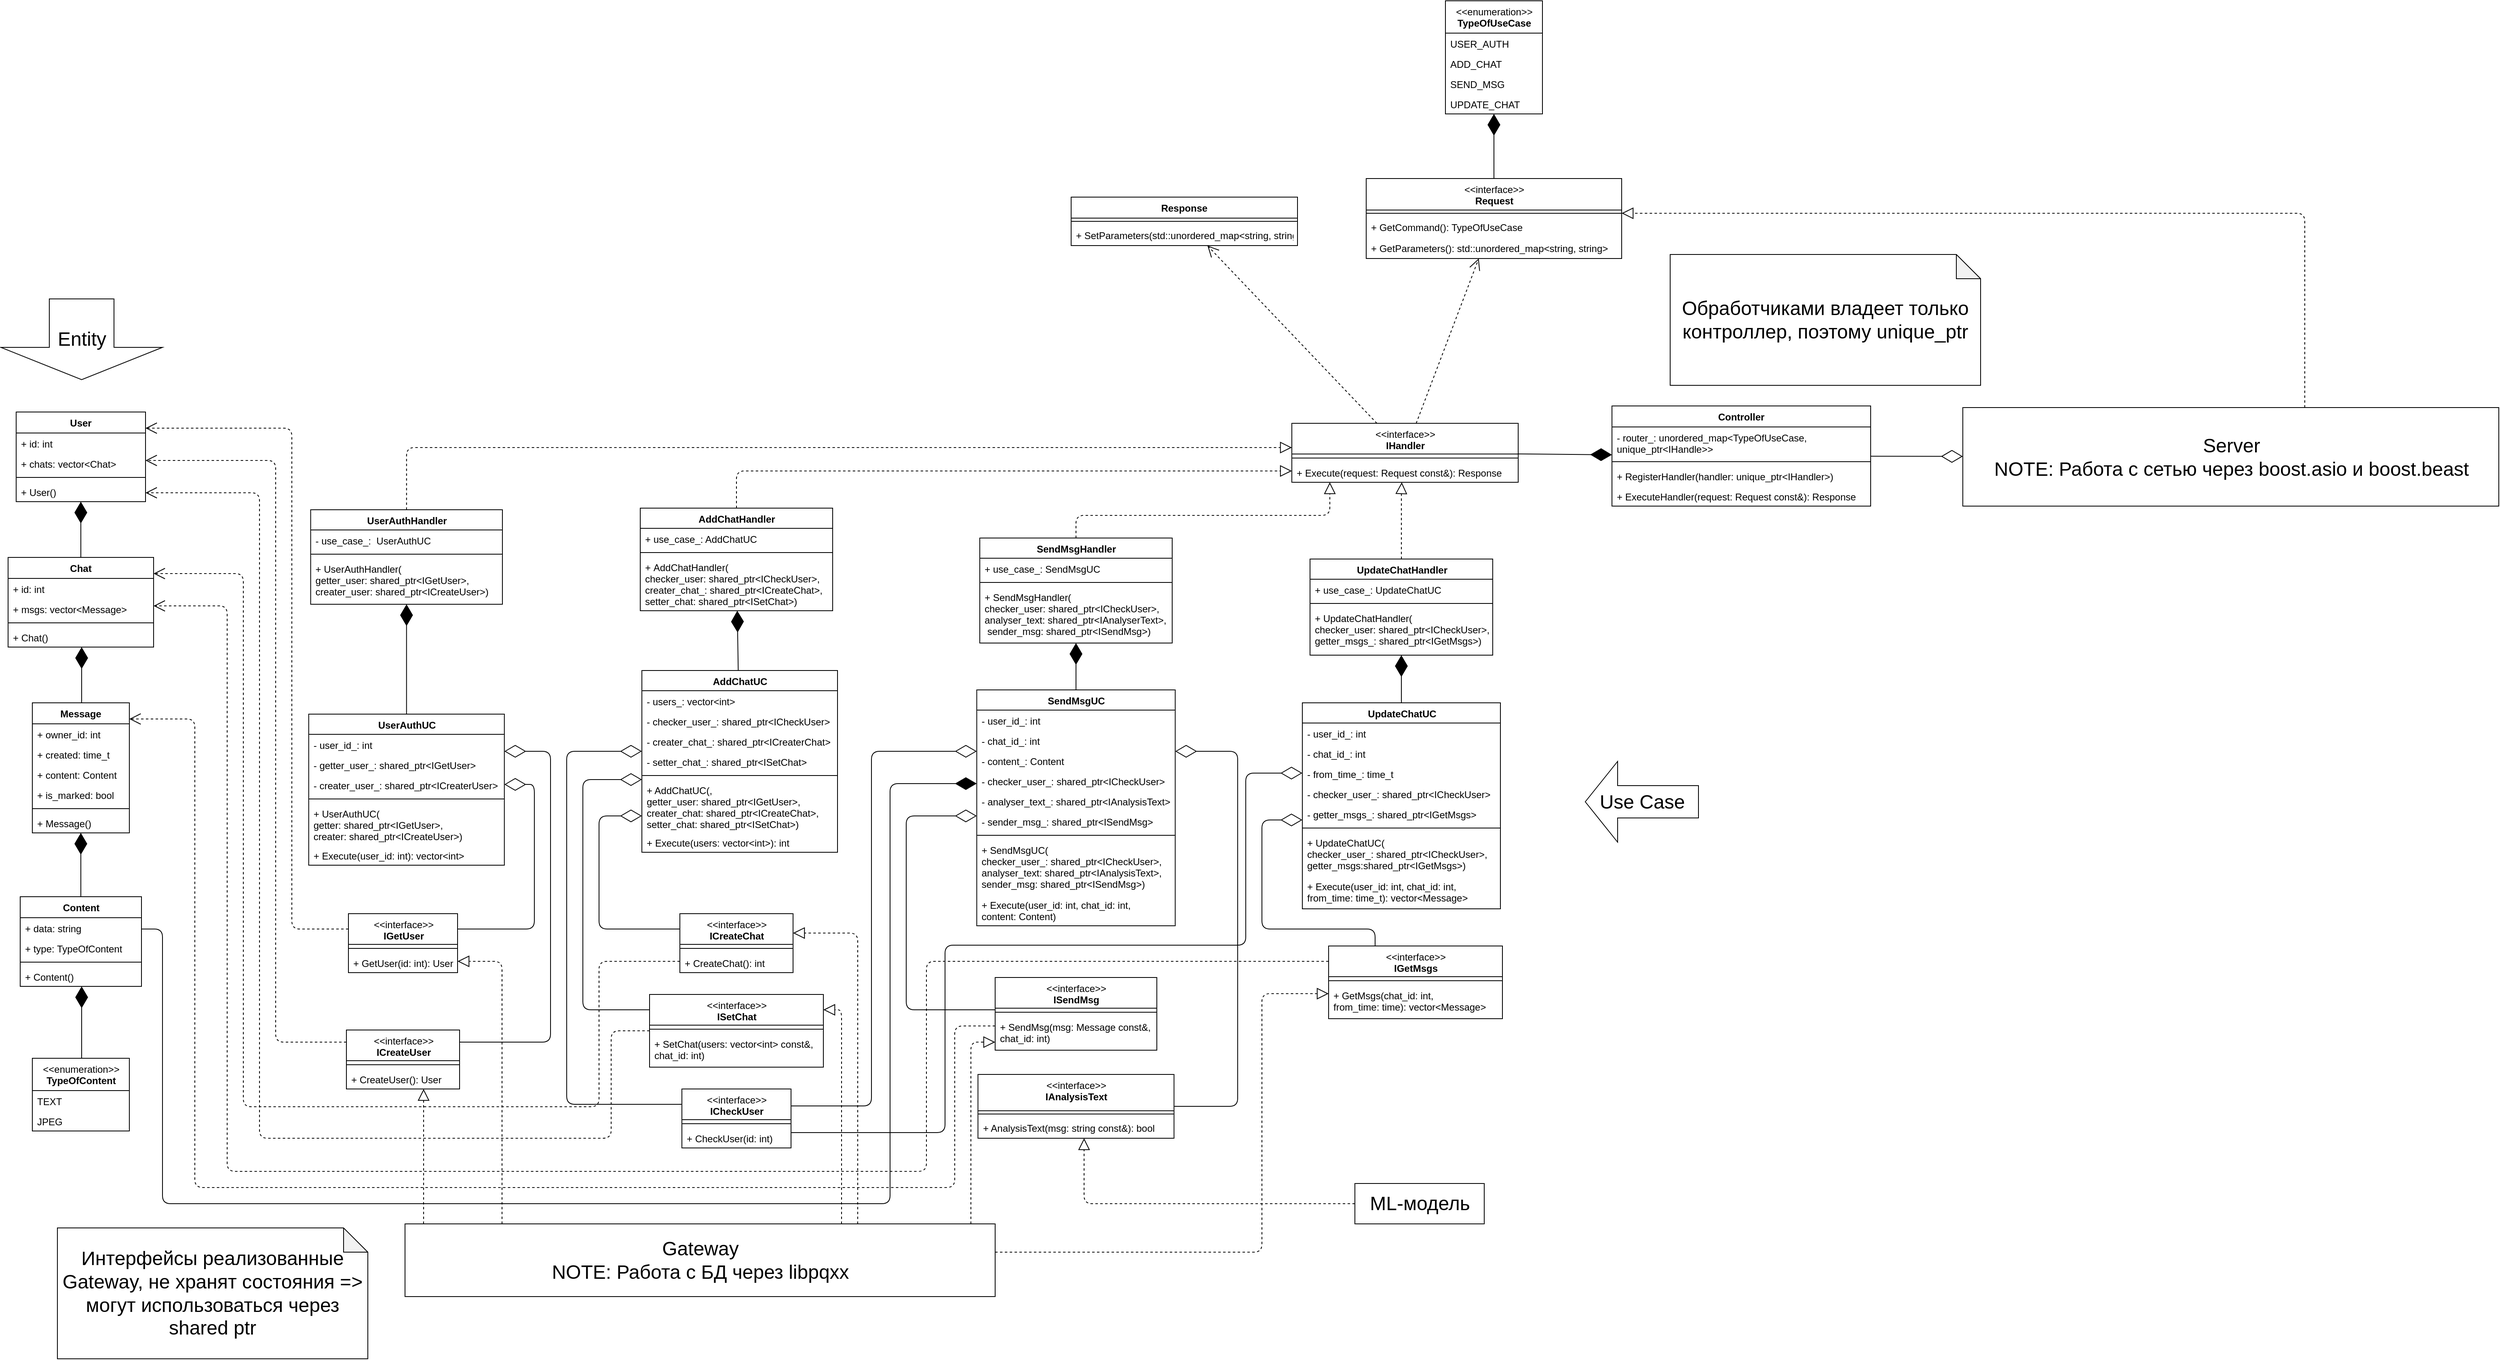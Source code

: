 <mxfile>
    <diagram name="Page-1" id="c4acf3e9-155e-7222-9cf6-157b1a14988f">
        <mxGraphModel dx="645" dy="1232" grid="0" gridSize="5" guides="1" tooltips="1" connect="1" arrows="1" fold="1" page="0" pageScale="1" pageWidth="3300" pageHeight="2339" background="#ffffff" math="0" shadow="0">
            <root>
                <mxCell id="0"/>
                <mxCell id="1" parent="0"/>
                <mxCell id="HgwSdka9-RbxPRJBKt4S-45" value="User" style="swimlane;fontStyle=1;align=center;verticalAlign=top;childLayout=stackLayout;horizontal=1;startSize=26;horizontalStack=0;resizeParent=1;resizeParentMax=0;resizeLast=0;collapsible=1;marginBottom=0;" parent="1" vertex="1">
                    <mxGeometry x="179" y="400" width="160" height="111" as="geometry"/>
                </mxCell>
                <mxCell id="HgwSdka9-RbxPRJBKt4S-46" value="+ id: int" style="text;strokeColor=none;fillColor=none;align=left;verticalAlign=top;spacingLeft=4;spacingRight=4;overflow=hidden;rotatable=0;points=[[0,0.5],[1,0.5]];portConstraint=eastwest;" parent="HgwSdka9-RbxPRJBKt4S-45" vertex="1">
                    <mxGeometry y="26" width="160" height="25" as="geometry"/>
                </mxCell>
                <mxCell id="HgwSdka9-RbxPRJBKt4S-53" value="+ chats: vector&lt;Chat&gt;" style="text;strokeColor=none;fillColor=none;align=left;verticalAlign=top;spacingLeft=4;spacingRight=4;overflow=hidden;rotatable=0;points=[[0,0.5],[1,0.5]];portConstraint=eastwest;" parent="HgwSdka9-RbxPRJBKt4S-45" vertex="1">
                    <mxGeometry y="51" width="160" height="25" as="geometry"/>
                </mxCell>
                <mxCell id="HgwSdka9-RbxPRJBKt4S-47" value="" style="line;strokeWidth=1;fillColor=none;align=left;verticalAlign=middle;spacingTop=-1;spacingLeft=3;spacingRight=3;rotatable=0;labelPosition=right;points=[];portConstraint=eastwest;" parent="HgwSdka9-RbxPRJBKt4S-45" vertex="1">
                    <mxGeometry y="76" width="160" height="10" as="geometry"/>
                </mxCell>
                <mxCell id="qE9S9bq8S4wY-z4ullLe-9" value="+ User()" style="text;strokeColor=none;fillColor=none;align=left;verticalAlign=top;spacingLeft=4;spacingRight=4;overflow=hidden;rotatable=0;points=[[0,0.5],[1,0.5]];portConstraint=eastwest;" parent="HgwSdka9-RbxPRJBKt4S-45" vertex="1">
                    <mxGeometry y="86" width="160" height="25" as="geometry"/>
                </mxCell>
                <mxCell id="Bm1LBRGZsNO9c_nWnn3g-1" value="Chat" style="swimlane;fontStyle=1;align=center;verticalAlign=top;childLayout=stackLayout;horizontal=1;startSize=26;horizontalStack=0;resizeParent=1;resizeParentMax=0;resizeLast=0;collapsible=1;marginBottom=0;" parent="1" vertex="1">
                    <mxGeometry x="169" y="580" width="180" height="111" as="geometry"/>
                </mxCell>
                <mxCell id="Bm1LBRGZsNO9c_nWnn3g-2" value="+ id: int " style="text;strokeColor=none;fillColor=none;align=left;verticalAlign=top;spacingLeft=4;spacingRight=4;overflow=hidden;rotatable=0;points=[[0,0.5],[1,0.5]];portConstraint=eastwest;" parent="Bm1LBRGZsNO9c_nWnn3g-1" vertex="1">
                    <mxGeometry y="26" width="180" height="25" as="geometry"/>
                </mxCell>
                <mxCell id="Bm1LBRGZsNO9c_nWnn3g-5" value="+ msgs: vector&lt;Message&gt; " style="text;strokeColor=none;fillColor=none;align=left;verticalAlign=top;spacingLeft=4;spacingRight=4;overflow=hidden;rotatable=0;points=[[0,0.5],[1,0.5]];portConstraint=eastwest;" parent="Bm1LBRGZsNO9c_nWnn3g-1" vertex="1">
                    <mxGeometry y="51" width="180" height="25" as="geometry"/>
                </mxCell>
                <mxCell id="Bm1LBRGZsNO9c_nWnn3g-3" value="" style="line;strokeWidth=1;fillColor=none;align=left;verticalAlign=middle;spacingTop=-1;spacingLeft=3;spacingRight=3;rotatable=0;labelPosition=right;points=[];portConstraint=eastwest;" parent="Bm1LBRGZsNO9c_nWnn3g-1" vertex="1">
                    <mxGeometry y="76" width="180" height="10" as="geometry"/>
                </mxCell>
                <mxCell id="qE9S9bq8S4wY-z4ullLe-6" value="+ Chat()" style="text;strokeColor=none;fillColor=none;align=left;verticalAlign=top;spacingLeft=4;spacingRight=4;overflow=hidden;rotatable=0;points=[[0,0.5],[1,0.5]];portConstraint=eastwest;" parent="Bm1LBRGZsNO9c_nWnn3g-1" vertex="1">
                    <mxGeometry y="86" width="180" height="25" as="geometry"/>
                </mxCell>
                <mxCell id="Bm1LBRGZsNO9c_nWnn3g-6" value="Message" style="swimlane;fontStyle=1;align=center;verticalAlign=top;childLayout=stackLayout;horizontal=1;startSize=26;horizontalStack=0;resizeParent=1;resizeParentMax=0;resizeLast=0;collapsible=1;marginBottom=0;" parent="1" vertex="1">
                    <mxGeometry x="199" y="760" width="120" height="161" as="geometry"/>
                </mxCell>
                <mxCell id="Bm1LBRGZsNO9c_nWnn3g-7" value="+ owner_id: int " style="text;strokeColor=none;fillColor=none;align=left;verticalAlign=top;spacingLeft=4;spacingRight=4;overflow=hidden;rotatable=0;points=[[0,0.5],[1,0.5]];portConstraint=eastwest;" parent="Bm1LBRGZsNO9c_nWnn3g-6" vertex="1">
                    <mxGeometry y="26" width="120" height="25" as="geometry"/>
                </mxCell>
                <mxCell id="dmPfmuvCO5BIkzRvhQW3-2" value="+ created: time_t" style="text;strokeColor=none;fillColor=none;align=left;verticalAlign=top;spacingLeft=4;spacingRight=4;overflow=hidden;rotatable=0;points=[[0,0.5],[1,0.5]];portConstraint=eastwest;" parent="Bm1LBRGZsNO9c_nWnn3g-6" vertex="1">
                    <mxGeometry y="51" width="120" height="25" as="geometry"/>
                </mxCell>
                <mxCell id="dmPfmuvCO5BIkzRvhQW3-3" value="+ content: Content" style="text;strokeColor=none;fillColor=none;align=left;verticalAlign=top;spacingLeft=4;spacingRight=4;overflow=hidden;rotatable=0;points=[[0,0.5],[1,0.5]];portConstraint=eastwest;" parent="Bm1LBRGZsNO9c_nWnn3g-6" vertex="1">
                    <mxGeometry y="76" width="120" height="25" as="geometry"/>
                </mxCell>
                <mxCell id="Bm1LBRGZsNO9c_nWnn3g-8" value="+ is_marked: bool" style="text;strokeColor=none;fillColor=none;align=left;verticalAlign=top;spacingLeft=4;spacingRight=4;overflow=hidden;rotatable=0;points=[[0,0.5],[1,0.5]];portConstraint=eastwest;" parent="Bm1LBRGZsNO9c_nWnn3g-6" vertex="1">
                    <mxGeometry y="101" width="120" height="25" as="geometry"/>
                </mxCell>
                <mxCell id="Bm1LBRGZsNO9c_nWnn3g-9" value="" style="line;strokeWidth=1;fillColor=none;align=left;verticalAlign=middle;spacingTop=-1;spacingLeft=3;spacingRight=3;rotatable=0;labelPosition=right;points=[];portConstraint=eastwest;" parent="Bm1LBRGZsNO9c_nWnn3g-6" vertex="1">
                    <mxGeometry y="126" width="120" height="10" as="geometry"/>
                </mxCell>
                <mxCell id="Bm1LBRGZsNO9c_nWnn3g-10" value="+ Message()" style="text;strokeColor=none;fillColor=none;align=left;verticalAlign=top;spacingLeft=4;spacingRight=4;overflow=hidden;rotatable=0;points=[[0,0.5],[1,0.5]];portConstraint=eastwest;" parent="Bm1LBRGZsNO9c_nWnn3g-6" vertex="1">
                    <mxGeometry y="136" width="120" height="25" as="geometry"/>
                </mxCell>
                <mxCell id="dmPfmuvCO5BIkzRvhQW3-25" value="Controller" style="swimlane;fontStyle=1;align=center;verticalAlign=top;childLayout=stackLayout;horizontal=1;startSize=26;horizontalStack=0;resizeParent=1;resizeParentMax=0;resizeLast=0;collapsible=1;marginBottom=0;" parent="1" vertex="1">
                    <mxGeometry x="2153" y="392.5" width="320" height="124" as="geometry"/>
                </mxCell>
                <mxCell id="dmPfmuvCO5BIkzRvhQW3-32" value="- router_: unordered_map&lt;TypeOfUseCase,&#10;unique_ptr&lt;IHandle&gt;&gt;" style="text;strokeColor=none;fillColor=none;align=left;verticalAlign=top;spacingLeft=4;spacingRight=4;overflow=hidden;rotatable=0;points=[[0,0.5],[1,0.5]];portConstraint=eastwest;" parent="dmPfmuvCO5BIkzRvhQW3-25" vertex="1">
                    <mxGeometry y="26" width="320" height="38" as="geometry"/>
                </mxCell>
                <mxCell id="dmPfmuvCO5BIkzRvhQW3-27" value="" style="line;strokeWidth=1;fillColor=none;align=left;verticalAlign=middle;spacingTop=-1;spacingLeft=3;spacingRight=3;rotatable=0;labelPosition=right;points=[];portConstraint=eastwest;" parent="dmPfmuvCO5BIkzRvhQW3-25" vertex="1">
                    <mxGeometry y="64" width="320" height="10" as="geometry"/>
                </mxCell>
                <mxCell id="dmPfmuvCO5BIkzRvhQW3-28" value="+ RegisterHandler(handler: unique_ptr&lt;IHandler&gt;)" style="text;strokeColor=none;fillColor=none;align=left;verticalAlign=top;spacingLeft=4;spacingRight=4;overflow=hidden;rotatable=0;points=[[0,0.5],[1,0.5]];portConstraint=eastwest;" parent="dmPfmuvCO5BIkzRvhQW3-25" vertex="1">
                    <mxGeometry y="74" width="320" height="25" as="geometry"/>
                </mxCell>
                <mxCell id="l3VD5_HxADrF9s5NhGB4-5" value="+ ExecuteHandler(request: Request const&amp;): Response" style="text;strokeColor=none;fillColor=none;align=left;verticalAlign=top;spacingLeft=4;spacingRight=4;overflow=hidden;rotatable=0;points=[[0,0.5],[1,0.5]];portConstraint=eastwest;" parent="dmPfmuvCO5BIkzRvhQW3-25" vertex="1">
                    <mxGeometry y="99" width="320" height="25" as="geometry"/>
                </mxCell>
                <mxCell id="dmPfmuvCO5BIkzRvhQW3-37" value="AddChatUC" style="swimlane;fontStyle=1;align=center;verticalAlign=top;childLayout=stackLayout;horizontal=1;startSize=25;horizontalStack=0;resizeParent=1;resizeParentMax=0;resizeLast=0;collapsible=1;marginBottom=0;html=1;" parent="1" vertex="1">
                    <mxGeometry x="953" y="720" width="242" height="225" as="geometry"/>
                </mxCell>
                <mxCell id="dmPfmuvCO5BIkzRvhQW3-38" value="- users_: vector&lt;int&gt;" style="text;strokeColor=none;fillColor=none;align=left;verticalAlign=top;spacingLeft=4;spacingRight=4;overflow=hidden;rotatable=0;points=[[0,0.5],[1,0.5]];portConstraint=eastwest;" parent="dmPfmuvCO5BIkzRvhQW3-37" vertex="1">
                    <mxGeometry y="25" width="242" height="25" as="geometry"/>
                </mxCell>
                <mxCell id="bCNP0cULC8ASSDNxjgNn-3" value="- checker_user_: shared_ptr&lt;ICheckUser&gt;" style="text;strokeColor=none;fillColor=none;align=left;verticalAlign=top;spacingLeft=4;spacingRight=4;overflow=hidden;rotatable=0;points=[[0,0.5],[1,0.5]];portConstraint=eastwest;fontStyle=0" parent="dmPfmuvCO5BIkzRvhQW3-37" vertex="1">
                    <mxGeometry y="50" width="242" height="25" as="geometry"/>
                </mxCell>
                <mxCell id="t9zF6-tFFcsAJkriFhJy-186" value="- creater_chat_: shared_ptr&lt;ICreaterChat&gt;" style="text;strokeColor=none;fillColor=none;align=left;verticalAlign=top;spacingLeft=4;spacingRight=4;overflow=hidden;rotatable=0;points=[[0,0.5],[1,0.5]];portConstraint=eastwest;fontStyle=0" parent="dmPfmuvCO5BIkzRvhQW3-37" vertex="1">
                    <mxGeometry y="75" width="242" height="25" as="geometry"/>
                </mxCell>
                <mxCell id="bCNP0cULC8ASSDNxjgNn-4" value="- setter_chat_: shared_ptr&lt;ISetChat&gt;" style="text;strokeColor=none;fillColor=none;align=left;verticalAlign=top;spacingLeft=4;spacingRight=4;overflow=hidden;rotatable=0;points=[[0,0.5],[1,0.5]];portConstraint=eastwest;fontStyle=0" parent="dmPfmuvCO5BIkzRvhQW3-37" vertex="1">
                    <mxGeometry y="100" width="242" height="25" as="geometry"/>
                </mxCell>
                <mxCell id="dmPfmuvCO5BIkzRvhQW3-39" value="" style="line;strokeWidth=1;fillColor=none;align=left;verticalAlign=middle;spacingTop=-1;spacingLeft=3;spacingRight=3;rotatable=0;labelPosition=right;points=[];portConstraint=eastwest;" parent="dmPfmuvCO5BIkzRvhQW3-37" vertex="1">
                    <mxGeometry y="125" width="242" height="10" as="geometry"/>
                </mxCell>
                <mxCell id="dmPfmuvCO5BIkzRvhQW3-1" value="+ AddChatUC(, &#10;getter_user: shared_ptr&lt;IGetUser&gt;, &#10;creater_chat: shared_ptr&lt;ICreateChat&gt;,&#10;setter_chat: shared_ptr&lt;ISetChat&gt;)" style="text;strokeColor=none;fillColor=none;align=left;verticalAlign=top;spacingLeft=4;spacingRight=4;overflow=hidden;rotatable=0;points=[[0,0.5],[1,0.5]];portConstraint=eastwest;" parent="dmPfmuvCO5BIkzRvhQW3-37" vertex="1">
                    <mxGeometry y="135" width="242" height="65" as="geometry"/>
                </mxCell>
                <mxCell id="leu3_-LH81RKHLBO9N2G-58" value="+ Execute(users: vector&lt;int&gt;): int" style="text;strokeColor=none;fillColor=none;align=left;verticalAlign=top;spacingLeft=4;spacingRight=4;overflow=hidden;rotatable=0;points=[[0,0.5],[1,0.5]];portConstraint=eastwest;" parent="dmPfmuvCO5BIkzRvhQW3-37" vertex="1">
                    <mxGeometry y="200" width="242" height="25" as="geometry"/>
                </mxCell>
                <mxCell id="qE9S9bq8S4wY-z4ullLe-2" value="" style="endArrow=diamondThin;endFill=1;endSize=24;html=1;edgeStyle=elbowEdgeStyle;" parent="1" source="Bm1LBRGZsNO9c_nWnn3g-6" target="Bm1LBRGZsNO9c_nWnn3g-1" edge="1">
                    <mxGeometry width="160" relative="1" as="geometry">
                        <mxPoint x="470" y="570" as="sourcePoint"/>
                        <mxPoint x="630" y="570" as="targetPoint"/>
                        <Array as="points">
                            <mxPoint x="260" y="700"/>
                            <mxPoint x="275" y="725"/>
                            <mxPoint x="140" y="755"/>
                            <mxPoint x="70" y="730"/>
                            <mxPoint x="130" y="860"/>
                        </Array>
                    </mxGeometry>
                </mxCell>
                <mxCell id="qE9S9bq8S4wY-z4ullLe-12" value="UpdateChatUC" style="swimlane;fontStyle=1;align=center;verticalAlign=top;childLayout=stackLayout;horizontal=1;startSize=25;horizontalStack=0;resizeParent=1;resizeParentMax=0;resizeLast=0;collapsible=1;marginBottom=0;html=1;" parent="1" vertex="1">
                    <mxGeometry x="1770" y="760" width="245" height="255" as="geometry"/>
                </mxCell>
                <mxCell id="t9zF6-tFFcsAJkriFhJy-211" value="- user_id_: int" style="text;strokeColor=none;fillColor=none;align=left;verticalAlign=top;spacingLeft=4;spacingRight=4;overflow=hidden;rotatable=0;points=[[0,0.5],[1,0.5]];portConstraint=eastwest;" parent="qE9S9bq8S4wY-z4ullLe-12" vertex="1">
                    <mxGeometry y="25" width="245" height="25" as="geometry"/>
                </mxCell>
                <mxCell id="qE9S9bq8S4wY-z4ullLe-13" value="- chat_id_: int" style="text;strokeColor=none;fillColor=none;align=left;verticalAlign=top;spacingLeft=4;spacingRight=4;overflow=hidden;rotatable=0;points=[[0,0.5],[1,0.5]];portConstraint=eastwest;" parent="qE9S9bq8S4wY-z4ullLe-12" vertex="1">
                    <mxGeometry y="50" width="245" height="25" as="geometry"/>
                </mxCell>
                <mxCell id="t9zF6-tFFcsAJkriFhJy-226" value="- from_time_: time_t" style="text;strokeColor=none;fillColor=none;align=left;verticalAlign=top;spacingLeft=4;spacingRight=4;overflow=hidden;rotatable=0;points=[[0,0.5],[1,0.5]];portConstraint=eastwest;" parent="qE9S9bq8S4wY-z4ullLe-12" vertex="1">
                    <mxGeometry y="75" width="245" height="25" as="geometry"/>
                </mxCell>
                <mxCell id="t9zF6-tFFcsAJkriFhJy-213" value="- checker_user_: shared_ptr&lt;ICheckUser&gt;" style="text;strokeColor=none;fillColor=none;align=left;verticalAlign=top;spacingLeft=4;spacingRight=4;overflow=hidden;rotatable=0;points=[[0,0.5],[1,0.5]];portConstraint=eastwest;" parent="qE9S9bq8S4wY-z4ullLe-12" vertex="1">
                    <mxGeometry y="100" width="245" height="25" as="geometry"/>
                </mxCell>
                <mxCell id="t9zF6-tFFcsAJkriFhJy-214" value="- getter_msgs_: shared_ptr&lt;IGetMsgs&gt;" style="text;strokeColor=none;fillColor=none;align=left;verticalAlign=top;spacingLeft=4;spacingRight=4;overflow=hidden;rotatable=0;points=[[0,0.5],[1,0.5]];portConstraint=eastwest;" parent="qE9S9bq8S4wY-z4ullLe-12" vertex="1">
                    <mxGeometry y="125" width="245" height="25" as="geometry"/>
                </mxCell>
                <mxCell id="qE9S9bq8S4wY-z4ullLe-14" value="" style="line;strokeWidth=1;fillColor=none;align=left;verticalAlign=middle;spacingTop=-1;spacingLeft=3;spacingRight=3;rotatable=0;labelPosition=right;points=[];portConstraint=eastwest;" parent="qE9S9bq8S4wY-z4ullLe-12" vertex="1">
                    <mxGeometry y="150" width="245" height="10" as="geometry"/>
                </mxCell>
                <mxCell id="leu3_-LH81RKHLBO9N2G-59" value="+ UpdateChatUC(&#10;checker_user_: shared_ptr&lt;ICheckUser&gt;, &#10;getter_msgs:shared_ptr&lt;IGetMsgs&gt;)" style="text;strokeColor=none;fillColor=none;align=left;verticalAlign=top;spacingLeft=4;spacingRight=4;overflow=hidden;rotatable=0;points=[[0,0.5],[1,0.5]];portConstraint=eastwest;" parent="qE9S9bq8S4wY-z4ullLe-12" vertex="1">
                    <mxGeometry y="160" width="245" height="54" as="geometry"/>
                </mxCell>
                <mxCell id="Bm1LBRGZsNO9c_nWnn3g-4" value="+ Execute(user_id: int, chat_id: int,&#10;from_time: time_t): vector&lt;Message&gt;" style="text;strokeColor=none;fillColor=none;align=left;verticalAlign=top;spacingLeft=4;spacingRight=4;overflow=hidden;rotatable=0;points=[[0,0.5],[1,0.5]];portConstraint=eastwest;" parent="qE9S9bq8S4wY-z4ullLe-12" vertex="1">
                    <mxGeometry y="214" width="245" height="41" as="geometry"/>
                </mxCell>
                <mxCell id="qE9S9bq8S4wY-z4ullLe-17" value="SendMsgUC" style="swimlane;fontStyle=1;align=center;verticalAlign=top;childLayout=stackLayout;horizontal=1;startSize=25;horizontalStack=0;resizeParent=1;resizeParentMax=0;resizeLast=0;collapsible=1;marginBottom=0;html=1;" parent="1" vertex="1">
                    <mxGeometry x="1367.25" y="744" width="245.5" height="292" as="geometry"/>
                </mxCell>
                <mxCell id="leu3_-LH81RKHLBO9N2G-26" value="- user_id_: int" style="text;strokeColor=none;fillColor=none;align=left;verticalAlign=top;spacingLeft=4;spacingRight=4;overflow=hidden;rotatable=0;points=[[0,0.5],[1,0.5]];portConstraint=eastwest;" parent="qE9S9bq8S4wY-z4ullLe-17" vertex="1">
                    <mxGeometry y="25" width="245.5" height="25" as="geometry"/>
                </mxCell>
                <mxCell id="t9zF6-tFFcsAJkriFhJy-201" value="- chat_id_: int" style="text;strokeColor=none;fillColor=none;align=left;verticalAlign=top;spacingLeft=4;spacingRight=4;overflow=hidden;rotatable=0;points=[[0,0.5],[1,0.5]];portConstraint=eastwest;" parent="qE9S9bq8S4wY-z4ullLe-17" vertex="1">
                    <mxGeometry y="50" width="245.5" height="25" as="geometry"/>
                </mxCell>
                <mxCell id="leu3_-LH81RKHLBO9N2G-36" value="- content_: Content" style="text;strokeColor=none;fillColor=none;align=left;verticalAlign=top;spacingLeft=4;spacingRight=4;overflow=hidden;rotatable=0;points=[[0,0.5],[1,0.5]];portConstraint=eastwest;" parent="qE9S9bq8S4wY-z4ullLe-17" vertex="1">
                    <mxGeometry y="75" width="245.5" height="25" as="geometry"/>
                </mxCell>
                <mxCell id="t9zF6-tFFcsAJkriFhJy-200" value="- checker_user_: shared_ptr&lt;ICheckUser&gt;" style="text;strokeColor=none;fillColor=none;align=left;verticalAlign=top;spacingLeft=4;spacingRight=4;overflow=hidden;rotatable=0;points=[[0,0.5],[1,0.5]];portConstraint=eastwest;" parent="qE9S9bq8S4wY-z4ullLe-17" vertex="1">
                    <mxGeometry y="100" width="245.5" height="25" as="geometry"/>
                </mxCell>
                <mxCell id="t9zF6-tFFcsAJkriFhJy-207" value="- analyser_text_: shared_ptr&lt;IAnalysisText&gt;" style="text;strokeColor=none;fillColor=none;align=left;verticalAlign=top;spacingLeft=4;spacingRight=4;overflow=hidden;rotatable=0;points=[[0,0.5],[1,0.5]];portConstraint=eastwest;" parent="qE9S9bq8S4wY-z4ullLe-17" vertex="1">
                    <mxGeometry y="125" width="245.5" height="25" as="geometry"/>
                </mxCell>
                <mxCell id="t9zF6-tFFcsAJkriFhJy-206" value="- sender_msg_: shared_ptr&lt;ISendMsg&gt;" style="text;strokeColor=none;fillColor=none;align=left;verticalAlign=top;spacingLeft=4;spacingRight=4;overflow=hidden;rotatable=0;points=[[0,0.5],[1,0.5]];portConstraint=eastwest;" parent="qE9S9bq8S4wY-z4ullLe-17" vertex="1">
                    <mxGeometry y="150" width="245.5" height="25" as="geometry"/>
                </mxCell>
                <mxCell id="qE9S9bq8S4wY-z4ullLe-19" value="" style="line;strokeWidth=1;fillColor=none;align=left;verticalAlign=middle;spacingTop=-1;spacingLeft=3;spacingRight=3;rotatable=0;labelPosition=right;points=[];portConstraint=eastwest;" parent="qE9S9bq8S4wY-z4ullLe-17" vertex="1">
                    <mxGeometry y="175" width="245.5" height="10" as="geometry"/>
                </mxCell>
                <mxCell id="dmPfmuvCO5BIkzRvhQW3-10" value="+ SendMsgUC(&#10;checker_user_: shared_ptr&lt;ICheckUser&gt;,&#10;analyser_text: shared_ptr&lt;IAnalysisText&gt;, &#10;sender_msg: shared_ptr&lt;ISendMsg&gt;)" style="text;strokeColor=none;fillColor=none;align=left;verticalAlign=top;spacingLeft=4;spacingRight=4;overflow=hidden;rotatable=0;points=[[0,0.5],[1,0.5]];portConstraint=eastwest;fontStyle=0" parent="qE9S9bq8S4wY-z4ullLe-17" vertex="1">
                    <mxGeometry y="185" width="245.5" height="68" as="geometry"/>
                </mxCell>
                <mxCell id="t9zF6-tFFcsAJkriFhJy-198" value="+ Execute(user_id: int, chat_id: int, &#10;content: Content) " style="text;strokeColor=none;fillColor=none;align=left;verticalAlign=top;spacingLeft=4;spacingRight=4;overflow=hidden;rotatable=0;points=[[0,0.5],[1,0.5]];portConstraint=eastwest;" parent="qE9S9bq8S4wY-z4ullLe-17" vertex="1">
                    <mxGeometry y="253" width="245.5" height="39" as="geometry"/>
                </mxCell>
                <mxCell id="leu3_-LH81RKHLBO9N2G-37" value="Content" style="swimlane;fontStyle=1;align=center;verticalAlign=top;childLayout=stackLayout;horizontal=1;startSize=26;horizontalStack=0;resizeParent=1;resizeParentMax=0;resizeLast=0;collapsible=1;marginBottom=0;html=1;" parent="1" vertex="1">
                    <mxGeometry x="184" y="1000" width="150" height="111" as="geometry"/>
                </mxCell>
                <mxCell id="leu3_-LH81RKHLBO9N2G-38" value="+ data: string" style="text;strokeColor=none;fillColor=none;align=left;verticalAlign=top;spacingLeft=4;spacingRight=4;overflow=hidden;rotatable=0;points=[[0,0.5],[1,0.5]];portConstraint=eastwest;html=1;" parent="leu3_-LH81RKHLBO9N2G-37" vertex="1">
                    <mxGeometry y="26" width="150" height="25" as="geometry"/>
                </mxCell>
                <mxCell id="leu3_-LH81RKHLBO9N2G-41" value="+ type: TypeOfContent" style="text;strokeColor=none;fillColor=none;align=left;verticalAlign=top;spacingLeft=4;spacingRight=4;overflow=hidden;rotatable=0;points=[[0,0.5],[1,0.5]];portConstraint=eastwest;html=1;" parent="leu3_-LH81RKHLBO9N2G-37" vertex="1">
                    <mxGeometry y="51" width="150" height="25" as="geometry"/>
                </mxCell>
                <mxCell id="leu3_-LH81RKHLBO9N2G-39" value="" style="line;strokeWidth=1;fillColor=none;align=left;verticalAlign=middle;spacingTop=-1;spacingLeft=3;spacingRight=3;rotatable=0;labelPosition=right;points=[];portConstraint=eastwest;html=1;" parent="leu3_-LH81RKHLBO9N2G-37" vertex="1">
                    <mxGeometry y="76" width="150" height="10" as="geometry"/>
                </mxCell>
                <mxCell id="leu3_-LH81RKHLBO9N2G-49" value="+ Content()" style="text;strokeColor=none;fillColor=none;align=left;verticalAlign=top;spacingLeft=4;spacingRight=4;overflow=hidden;rotatable=0;points=[[0,0.5],[1,0.5]];portConstraint=eastwest;html=1;" parent="leu3_-LH81RKHLBO9N2G-37" vertex="1">
                    <mxGeometry y="86" width="150" height="25" as="geometry"/>
                </mxCell>
                <mxCell id="leu3_-LH81RKHLBO9N2G-55" value="" style="endArrow=diamondThin;endFill=1;endSize=24;html=1;rounded=1;edgeStyle=elbowEdgeStyle;" parent="1" source="leu3_-LH81RKHLBO9N2G-37" target="Bm1LBRGZsNO9c_nWnn3g-6" edge="1">
                    <mxGeometry width="160" relative="1" as="geometry">
                        <mxPoint x="-205" y="548.998" as="sourcePoint"/>
                        <mxPoint x="-110" y="549.895" as="targetPoint"/>
                        <Array as="points">
                            <mxPoint x="265" y="920"/>
                            <mxPoint x="140" y="975"/>
                            <mxPoint x="140" y="833"/>
                            <mxPoint x="155" y="870"/>
                            <mxPoint x="45" y="730"/>
                            <mxPoint x="60" y="965"/>
                        </Array>
                    </mxGeometry>
                </mxCell>
                <mxCell id="9OPvWz-Zwt0wguvvxYVE-35" value="" style="endArrow=diamondThin;endFill=1;endSize=24;html=1;curved=1;" parent="1" source="l3VD5_HxADrF9s5NhGB4-1" target="dmPfmuvCO5BIkzRvhQW3-25" edge="1">
                    <mxGeometry width="160" relative="1" as="geometry">
                        <mxPoint x="1720" y="475" as="sourcePoint"/>
                        <mxPoint x="1340" y="486.066" as="targetPoint"/>
                    </mxGeometry>
                </mxCell>
                <mxCell id="9OPvWz-Zwt0wguvvxYVE-59" value="Server&lt;br&gt;NOTE: Работа с сетью через boost.asio и boost.beast&lt;span style=&quot;color: rgba(0 , 0 , 0 , 0) ; font-family: monospace ; font-size: 0px&quot;&gt;%3CmxGraphModel%3E%3Croot%3E%3CmxCell%20id%3D%220%22%2F%3E%3CmxCell%20id%3D%221%22%20parent%3D%220%22%2F%3E%3CmxCell%20id%3D%222%22%20value%3D%22NOTE%3A%20%D0%A0%D0%B0%D0%B1%D0%BE%D1%82%D0%B0%20%D1%81%20%D1%81%D0%B5%D1%82%D1%8C%D1%8E%20%D1%87%D0%B5%D1%80%D0%B5%D0%B7%20boost.asio%20%D0%B8%20boost.beast%22%20style%3D%22text%3Bhtml%3D1%3Balign%3Dcenter%3BverticalAlign%3Dmiddle%3Bresizable%3D0%3Bpoints%3D%5B%5D%3Bautosize%3D1%3BstrokeColor%3Dnone%3BfillColor%3Dnone%3BfontSize%3D24%3B%22%20vertex%3D%221%22%20parent%3D%221%22%3E%3CmxGeometry%20x%3D%222313%22%20y%3D%22567%22%20width%3D%22600%22%20height%3D%2235%22%20as%3D%22geometry%22%2F%3E%3C%2FmxCell%3E%3C%2Froot%3E%3C%2FmxGraphModel%3E&lt;/span&gt;&lt;span style=&quot;color: rgba(0 , 0 , 0 , 0) ; font-family: monospace ; font-size: 0px&quot;&gt;%3CmxGraphModel%3E%3Croot%3E%3CmxCell%20id%3D%220%22%2F%3E%3CmxCell%20id%3D%221%22%20parent%3D%220%22%2F%3E%3CmxCell%20id%3D%222%22%20value%3D%22NOTE%3A%20%D0%A0%D0%B0%D0%B1%D0%BE%D1%82%D0%B0%20%D1%81%20%D1%81%D0%B5%D1%82%D1%8C%D1%8E%20%D1%87%D0%B5%D1%80%D0%B5%D0%B7%20boost.asio%20%D0%B8%20boost.beast%22%20style%3D%22text%3Bhtml%3D1%3Balign%3Dcenter%3BverticalAlign%3Dmiddle%3Bresizable%3D0%3Bpoints%3D%5B%5D%3Bautosize%3D1%3BstrokeColor%3Dnone%3BfillColor%3Dnone%3BfontSize%3D24%3B%22%20vertex%3D%221%22%20parent%3D%221%22%3E%3CmxGeometry%20x%3D%222313%22%20y%3D%22567%22%20width%3D%22600%22%20height%3D%2235%22%20as%3D%22geometry%22%2F%3E%3C%2FmxCell%3E%3C%2Froot%3E%3C%2FmxGraphModel%3E&lt;/span&gt;" style="html=1;fontSize=24;" parent="1" vertex="1">
                    <mxGeometry x="2587" y="394.5" width="663" height="122" as="geometry"/>
                </mxCell>
                <mxCell id="9OPvWz-Zwt0wguvvxYVE-60" value="" style="endArrow=diamondThin;endFill=0;endSize=24;html=1;curved=1;" parent="1" source="dmPfmuvCO5BIkzRvhQW3-25" target="9OPvWz-Zwt0wguvvxYVE-59" edge="1">
                    <mxGeometry width="160" relative="1" as="geometry">
                        <mxPoint x="2025" y="774.998" as="sourcePoint"/>
                        <mxPoint x="2580" y="777.291" as="targetPoint"/>
                    </mxGeometry>
                </mxCell>
                <mxCell id="l3VD5_HxADrF9s5NhGB4-1" value="&lt;span style=&quot;font-weight: normal&quot;&gt;&amp;lt;&amp;lt;interface&amp;gt;&amp;gt;&lt;/span&gt;&lt;br&gt;IHandler" style="swimlane;fontStyle=1;align=center;verticalAlign=top;childLayout=stackLayout;horizontal=1;startSize=38;horizontalStack=0;resizeParent=1;resizeParentMax=0;resizeLast=0;collapsible=1;marginBottom=0;html=1;" parent="1" vertex="1">
                    <mxGeometry x="1757" y="414" width="280" height="73" as="geometry"/>
                </mxCell>
                <mxCell id="l3VD5_HxADrF9s5NhGB4-3" value="" style="line;strokeWidth=1;fillColor=none;align=left;verticalAlign=middle;spacingTop=-1;spacingLeft=3;spacingRight=3;rotatable=0;labelPosition=right;points=[];portConstraint=eastwest;" parent="l3VD5_HxADrF9s5NhGB4-1" vertex="1">
                    <mxGeometry y="38" width="280" height="10" as="geometry"/>
                </mxCell>
                <mxCell id="l3VD5_HxADrF9s5NhGB4-6" value="+ Execute(request: Request const&amp;): Response" style="text;strokeColor=none;fillColor=none;align=left;verticalAlign=top;spacingLeft=4;spacingRight=4;overflow=hidden;rotatable=0;points=[[0,0.5],[1,0.5]];portConstraint=eastwest;" parent="l3VD5_HxADrF9s5NhGB4-1" vertex="1">
                    <mxGeometry y="48" width="280" height="25" as="geometry"/>
                </mxCell>
                <mxCell id="kb_3mGIxlnbqVhcPvbaU-2" value="SendMsgHandler" style="swimlane;fontStyle=1;align=center;verticalAlign=top;childLayout=stackLayout;horizontal=1;startSize=25;horizontalStack=0;resizeParent=1;resizeParentMax=0;resizeLast=0;collapsible=1;marginBottom=0;html=1;" parent="1" vertex="1">
                    <mxGeometry x="1371" y="556" width="238" height="130" as="geometry"/>
                </mxCell>
                <mxCell id="kb_3mGIxlnbqVhcPvbaU-19" value="+ use_case_: SendMsgUC" style="text;strokeColor=none;fillColor=none;align=left;verticalAlign=top;spacingLeft=4;spacingRight=4;overflow=hidden;rotatable=0;points=[[0,0.5],[1,0.5]];portConstraint=eastwest;" parent="kb_3mGIxlnbqVhcPvbaU-2" vertex="1">
                    <mxGeometry y="25" width="238" height="25" as="geometry"/>
                </mxCell>
                <mxCell id="kb_3mGIxlnbqVhcPvbaU-3" value="" style="line;strokeWidth=1;fillColor=none;align=left;verticalAlign=middle;spacingTop=-1;spacingLeft=3;spacingRight=3;rotatable=0;labelPosition=right;points=[];portConstraint=eastwest;" parent="kb_3mGIxlnbqVhcPvbaU-2" vertex="1">
                    <mxGeometry y="50" width="238" height="10" as="geometry"/>
                </mxCell>
                <mxCell id="8" value="+ SendMsgHandler(&#10;checker_user: shared_ptr&lt;ICheckUser&gt;,&#10;analyser_text: shared_ptr&lt;IAnalyserText&gt;,&#10; sender_msg: shared_ptr&lt;ISendMsg&gt;)" style="text;strokeColor=none;fillColor=none;align=left;verticalAlign=top;spacingLeft=4;spacingRight=4;overflow=hidden;rotatable=0;points=[[0,0.5],[1,0.5]];portConstraint=eastwest;fontStyle=0" parent="kb_3mGIxlnbqVhcPvbaU-2" vertex="1">
                    <mxGeometry y="60" width="238" height="70" as="geometry"/>
                </mxCell>
                <mxCell id="kb_3mGIxlnbqVhcPvbaU-34" value="UpdateChatHandler" style="swimlane;fontStyle=1;align=center;verticalAlign=top;childLayout=stackLayout;horizontal=1;startSize=25;horizontalStack=0;resizeParent=1;resizeParentMax=0;resizeLast=0;collapsible=1;marginBottom=0;html=1;" parent="1" vertex="1">
                    <mxGeometry x="1779.5" y="582" width="226" height="119" as="geometry"/>
                </mxCell>
                <mxCell id="kb_3mGIxlnbqVhcPvbaU-35" value="+ use_case_: UpdateChatUC" style="text;strokeColor=none;fillColor=none;align=left;verticalAlign=top;spacingLeft=4;spacingRight=4;overflow=hidden;rotatable=0;points=[[0,0.5],[1,0.5]];portConstraint=eastwest;" parent="kb_3mGIxlnbqVhcPvbaU-34" vertex="1">
                    <mxGeometry y="25" width="226" height="25" as="geometry"/>
                </mxCell>
                <mxCell id="kb_3mGIxlnbqVhcPvbaU-36" value="" style="line;strokeWidth=1;fillColor=none;align=left;verticalAlign=middle;spacingTop=-1;spacingLeft=3;spacingRight=3;rotatable=0;labelPosition=right;points=[];portConstraint=eastwest;" parent="kb_3mGIxlnbqVhcPvbaU-34" vertex="1">
                    <mxGeometry y="50" width="226" height="10" as="geometry"/>
                </mxCell>
                <mxCell id="9" value="+ UpdateChatHandler(&#10;checker_user: shared_ptr&lt;ICheckUser&gt;,&#10;getter_msgs_: shared_ptr&lt;IGetMsgs&gt;)" style="text;strokeColor=none;fillColor=none;align=left;verticalAlign=top;spacingLeft=4;spacingRight=4;overflow=hidden;rotatable=0;points=[[0,0.5],[1,0.5]];portConstraint=eastwest;fontStyle=0" parent="kb_3mGIxlnbqVhcPvbaU-34" vertex="1">
                    <mxGeometry y="60" width="226" height="59" as="geometry"/>
                </mxCell>
                <mxCell id="kb_3mGIxlnbqVhcPvbaU-41" value="AddChatHandler" style="swimlane;fontStyle=1;align=center;verticalAlign=top;childLayout=stackLayout;horizontal=1;startSize=25;horizontalStack=0;resizeParent=1;resizeParentMax=0;resizeLast=0;collapsible=1;marginBottom=0;html=1;" parent="1" vertex="1">
                    <mxGeometry x="951" y="519" width="238" height="127" as="geometry"/>
                </mxCell>
                <mxCell id="kb_3mGIxlnbqVhcPvbaU-42" value="+ use_case_: AddChatUC" style="text;strokeColor=none;fillColor=none;align=left;verticalAlign=top;spacingLeft=4;spacingRight=4;overflow=hidden;rotatable=0;points=[[0,0.5],[1,0.5]];portConstraint=eastwest;" parent="kb_3mGIxlnbqVhcPvbaU-41" vertex="1">
                    <mxGeometry y="25" width="238" height="25" as="geometry"/>
                </mxCell>
                <mxCell id="kb_3mGIxlnbqVhcPvbaU-43" value="" style="line;strokeWidth=1;fillColor=none;align=left;verticalAlign=middle;spacingTop=-1;spacingLeft=3;spacingRight=3;rotatable=0;labelPosition=right;points=[];portConstraint=eastwest;" parent="kb_3mGIxlnbqVhcPvbaU-41" vertex="1">
                    <mxGeometry y="50" width="238" height="10" as="geometry"/>
                </mxCell>
                <mxCell id="7" value="+ AddChatHandler(&#10;checker_user: shared_ptr&lt;ICheckUser&gt;,&#10;creater_chat_: shared_ptr&lt;ICreateChat&gt;, &#10;setter_chat: shared_ptr&lt;ISetChat&gt;)" style="text;strokeColor=none;fillColor=none;align=left;verticalAlign=top;spacingLeft=4;spacingRight=4;overflow=hidden;rotatable=0;points=[[0,0.5],[1,0.5]];portConstraint=eastwest;fontStyle=0" parent="kb_3mGIxlnbqVhcPvbaU-41" vertex="1">
                    <mxGeometry y="60" width="238" height="67" as="geometry"/>
                </mxCell>
                <mxCell id="kb_3mGIxlnbqVhcPvbaU-50" value="&lt;span style=&quot;font-weight: normal&quot;&gt;&amp;lt;&amp;lt;enumeration&amp;gt;&amp;gt;&lt;/span&gt;&lt;br&gt;&lt;span style=&quot;text-align: left&quot;&gt;TypeOfContent&lt;/span&gt;" style="swimlane;fontStyle=1;align=center;verticalAlign=top;childLayout=stackLayout;horizontal=1;startSize=40;horizontalStack=0;resizeParent=1;resizeParentMax=0;resizeLast=0;collapsible=1;marginBottom=0;html=1;" parent="1" vertex="1">
                    <mxGeometry x="199" y="1200" width="120" height="90" as="geometry"/>
                </mxCell>
                <mxCell id="kb_3mGIxlnbqVhcPvbaU-51" value="TEXT" style="text;strokeColor=none;fillColor=none;align=left;verticalAlign=top;spacingLeft=4;spacingRight=4;overflow=hidden;rotatable=0;points=[[0,0.5],[1,0.5]];portConstraint=eastwest;html=1;" parent="kb_3mGIxlnbqVhcPvbaU-50" vertex="1">
                    <mxGeometry y="40" width="120" height="25" as="geometry"/>
                </mxCell>
                <mxCell id="kb_3mGIxlnbqVhcPvbaU-52" value="JPEG" style="text;strokeColor=none;fillColor=none;align=left;verticalAlign=top;spacingLeft=4;spacingRight=4;overflow=hidden;rotatable=0;points=[[0,0.5],[1,0.5]];portConstraint=eastwest;html=1;" parent="kb_3mGIxlnbqVhcPvbaU-50" vertex="1">
                    <mxGeometry y="65" width="120" height="25" as="geometry"/>
                </mxCell>
                <mxCell id="kb_3mGIxlnbqVhcPvbaU-59" value="&amp;lt;&amp;lt;interface&amp;gt;&amp;gt;&lt;br&gt;&lt;b&gt;Request&lt;/b&gt;" style="swimlane;fontStyle=0;align=center;verticalAlign=top;childLayout=stackLayout;horizontal=1;startSize=39;horizontalStack=0;resizeParent=1;resizeParentMax=0;resizeLast=0;collapsible=1;marginBottom=0;html=1;" parent="1" vertex="1">
                    <mxGeometry x="1849" y="111" width="316" height="99" as="geometry"/>
                </mxCell>
                <mxCell id="kb_3mGIxlnbqVhcPvbaU-61" value="" style="line;strokeWidth=1;fillColor=none;align=left;verticalAlign=middle;spacingTop=-1;spacingLeft=3;spacingRight=3;rotatable=0;labelPosition=right;points=[];portConstraint=eastwest;" parent="kb_3mGIxlnbqVhcPvbaU-59" vertex="1">
                    <mxGeometry y="39" width="316" height="8" as="geometry"/>
                </mxCell>
                <mxCell id="13" value="+ GetCommand(): TypeOfUseCase" style="text;strokeColor=none;fillColor=none;align=left;verticalAlign=top;spacingLeft=4;spacingRight=4;overflow=hidden;rotatable=0;points=[[0,0.5],[1,0.5]];portConstraint=eastwest;" vertex="1" parent="kb_3mGIxlnbqVhcPvbaU-59">
                    <mxGeometry y="47" width="316" height="26" as="geometry"/>
                </mxCell>
                <mxCell id="25" value="+ GetParameters(): std::unordered_map&lt;string, string&gt;" style="text;strokeColor=none;fillColor=none;align=left;verticalAlign=top;spacingLeft=4;spacingRight=4;overflow=hidden;rotatable=0;points=[[0,0.5],[1,0.5]];portConstraint=eastwest;" vertex="1" parent="kb_3mGIxlnbqVhcPvbaU-59">
                    <mxGeometry y="73" width="316" height="26" as="geometry"/>
                </mxCell>
                <mxCell id="kb_3mGIxlnbqVhcPvbaU-55" value="Response" style="swimlane;fontStyle=1;align=center;verticalAlign=top;childLayout=stackLayout;horizontal=1;startSize=26;horizontalStack=0;resizeParent=1;resizeParentMax=0;resizeLast=0;collapsible=1;marginBottom=0;" parent="1" vertex="1">
                    <mxGeometry x="1484" y="134" width="280" height="60" as="geometry"/>
                </mxCell>
                <mxCell id="kb_3mGIxlnbqVhcPvbaU-57" value="" style="line;strokeWidth=1;fillColor=none;align=left;verticalAlign=middle;spacingTop=-1;spacingLeft=3;spacingRight=3;rotatable=0;labelPosition=right;points=[];portConstraint=eastwest;" parent="kb_3mGIxlnbqVhcPvbaU-55" vertex="1">
                    <mxGeometry y="26" width="280" height="8" as="geometry"/>
                </mxCell>
                <mxCell id="30" value="+ SetParameters(std::unordered_map&lt;string, string&gt;) " style="text;strokeColor=none;fillColor=none;align=left;verticalAlign=top;spacingLeft=4;spacingRight=4;overflow=hidden;rotatable=0;points=[[0,0.5],[1,0.5]];portConstraint=eastwest;" vertex="1" parent="kb_3mGIxlnbqVhcPvbaU-55">
                    <mxGeometry y="34" width="280" height="26" as="geometry"/>
                </mxCell>
                <mxCell id="t9zF6-tFFcsAJkriFhJy-80" value="&lt;span style=&quot;font-weight: normal&quot;&gt;&amp;lt;&amp;lt;interface&amp;gt;&amp;gt;&lt;/span&gt;&lt;br&gt;IAnalysisText" style="swimlane;fontStyle=1;align=center;verticalAlign=top;childLayout=stackLayout;horizontal=1;startSize=45;horizontalStack=0;resizeParent=1;resizeParentMax=0;resizeLast=0;collapsible=1;marginBottom=0;html=1;" parent="1" vertex="1">
                    <mxGeometry x="1368.75" y="1220" width="242.5" height="79" as="geometry"/>
                </mxCell>
                <mxCell id="t9zF6-tFFcsAJkriFhJy-82" value="" style="line;strokeWidth=1;fillColor=none;align=left;verticalAlign=middle;spacingTop=-1;spacingLeft=3;spacingRight=3;rotatable=0;labelPosition=right;points=[];portConstraint=eastwest;html=1;" parent="t9zF6-tFFcsAJkriFhJy-80" vertex="1">
                    <mxGeometry y="45" width="242.5" height="8" as="geometry"/>
                </mxCell>
                <mxCell id="t9zF6-tFFcsAJkriFhJy-83" value="+ AnalysisText(msg: string const&amp;amp;): bool" style="text;strokeColor=none;fillColor=none;align=left;verticalAlign=top;spacingLeft=4;spacingRight=4;overflow=hidden;rotatable=0;points=[[0,0.5],[1,0.5]];portConstraint=eastwest;html=1;" parent="t9zF6-tFFcsAJkriFhJy-80" vertex="1">
                    <mxGeometry y="53" width="242.5" height="26" as="geometry"/>
                </mxCell>
                <mxCell id="t9zF6-tFFcsAJkriFhJy-84" value="" style="endArrow=block;dashed=1;endFill=0;endSize=12;html=1;rounded=1;edgeStyle=elbowEdgeStyle;elbow=vertical;" parent="1" source="bCNP0cULC8ASSDNxjgNn-11" target="t9zF6-tFFcsAJkriFhJy-80" edge="1">
                    <mxGeometry width="160" relative="1" as="geometry">
                        <mxPoint x="1880" y="1380" as="sourcePoint"/>
                        <mxPoint x="2285" y="1615" as="targetPoint"/>
                        <Array as="points">
                            <mxPoint x="1500" y="1380"/>
                            <mxPoint x="1695" y="1375"/>
                            <mxPoint x="1490" y="1550"/>
                            <mxPoint x="1895" y="2180"/>
                            <mxPoint x="2260" y="1576"/>
                            <mxPoint x="2005" y="2170"/>
                        </Array>
                    </mxGeometry>
                </mxCell>
                <mxCell id="t9zF6-tFFcsAJkriFhJy-95" value="" style="endArrow=diamondThin;endFill=1;endSize=24;html=1;rounded=1;edgeStyle=elbowEdgeStyle;" parent="1" source="kb_3mGIxlnbqVhcPvbaU-50" target="leu3_-LH81RKHLBO9N2G-37" edge="1">
                    <mxGeometry width="160" relative="1" as="geometry">
                        <mxPoint y="1270" as="sourcePoint"/>
                        <mxPoint x="160" y="1270" as="targetPoint"/>
                        <Array as="points">
                            <mxPoint x="260" y="1175"/>
                            <mxPoint x="275" y="1170"/>
                            <mxPoint x="120" y="1060"/>
                            <mxPoint x="85" y="1060"/>
                        </Array>
                    </mxGeometry>
                </mxCell>
                <mxCell id="t9zF6-tFFcsAJkriFhJy-97" value="&lt;span style=&quot;font-weight: normal&quot;&gt;&amp;lt;&amp;lt;interface&amp;gt;&amp;gt;&lt;/span&gt;&lt;br&gt;IGetUser" style="swimlane;fontStyle=1;align=center;verticalAlign=top;childLayout=stackLayout;horizontal=1;startSize=38;horizontalStack=0;resizeParent=1;resizeParentMax=0;resizeLast=0;collapsible=1;marginBottom=0;html=1;" parent="1" vertex="1">
                    <mxGeometry x="590" y="1021" width="135" height="73" as="geometry"/>
                </mxCell>
                <mxCell id="t9zF6-tFFcsAJkriFhJy-98" value="" style="line;strokeWidth=1;fillColor=none;align=left;verticalAlign=middle;spacingTop=-1;spacingLeft=3;spacingRight=3;rotatable=0;labelPosition=right;points=[];portConstraint=eastwest;" parent="t9zF6-tFFcsAJkriFhJy-97" vertex="1">
                    <mxGeometry y="38" width="135" height="10" as="geometry"/>
                </mxCell>
                <mxCell id="t9zF6-tFFcsAJkriFhJy-99" value="+ GetUser(id: int): User" style="text;strokeColor=none;fillColor=none;align=left;verticalAlign=top;spacingLeft=4;spacingRight=4;overflow=hidden;rotatable=0;points=[[0,0.5],[1,0.5]];portConstraint=eastwest;" parent="t9zF6-tFFcsAJkriFhJy-97" vertex="1">
                    <mxGeometry y="48" width="135" height="25" as="geometry"/>
                </mxCell>
                <mxCell id="t9zF6-tFFcsAJkriFhJy-101" value="Gateway&lt;br&gt;&lt;span style=&quot;text-align: left&quot;&gt;NOTE: Работа с БД через libpqxx&lt;/span&gt;" style="html=1;fontSize=24;" parent="1" vertex="1">
                    <mxGeometry x="660" y="1405" width="730" height="90" as="geometry"/>
                </mxCell>
                <mxCell id="t9zF6-tFFcsAJkriFhJy-126" value="UserAuthUC" style="swimlane;fontStyle=1;align=center;verticalAlign=top;childLayout=stackLayout;horizontal=1;startSize=25;horizontalStack=0;resizeParent=1;resizeParentMax=0;resizeLast=0;collapsible=1;marginBottom=0;html=1;" parent="1" vertex="1">
                    <mxGeometry x="540.88" y="774" width="242" height="187" as="geometry"/>
                </mxCell>
                <mxCell id="t9zF6-tFFcsAJkriFhJy-127" value="- user_id_: int" style="text;strokeColor=none;fillColor=none;align=left;verticalAlign=top;spacingLeft=4;spacingRight=4;overflow=hidden;rotatable=0;points=[[0,0.5],[1,0.5]];portConstraint=eastwest;" parent="t9zF6-tFFcsAJkriFhJy-126" vertex="1">
                    <mxGeometry y="25" width="242" height="25" as="geometry"/>
                </mxCell>
                <mxCell id="t9zF6-tFFcsAJkriFhJy-145" value="- getter_user_: shared_ptr&lt;IGetUser&gt;" style="text;strokeColor=none;fillColor=none;align=left;verticalAlign=top;spacingLeft=4;spacingRight=4;overflow=hidden;rotatable=0;points=[[0,0.5],[1,0.5]];portConstraint=eastwest;fontStyle=0" parent="t9zF6-tFFcsAJkriFhJy-126" vertex="1">
                    <mxGeometry y="50" width="242" height="25" as="geometry"/>
                </mxCell>
                <mxCell id="t9zF6-tFFcsAJkriFhJy-167" value="- creater_user_: shared_ptr&lt;ICreaterUser&gt;" style="text;strokeColor=none;fillColor=none;align=left;verticalAlign=top;spacingLeft=4;spacingRight=4;overflow=hidden;rotatable=0;points=[[0,0.5],[1,0.5]];portConstraint=eastwest;fontStyle=0" parent="t9zF6-tFFcsAJkriFhJy-126" vertex="1">
                    <mxGeometry y="75" width="242" height="25" as="geometry"/>
                </mxCell>
                <mxCell id="t9zF6-tFFcsAJkriFhJy-128" value="" style="line;strokeWidth=1;fillColor=none;align=left;verticalAlign=middle;spacingTop=-1;spacingLeft=3;spacingRight=3;rotatable=0;labelPosition=right;points=[];portConstraint=eastwest;" parent="t9zF6-tFFcsAJkriFhJy-126" vertex="1">
                    <mxGeometry y="100" width="242" height="10" as="geometry"/>
                </mxCell>
                <mxCell id="t9zF6-tFFcsAJkriFhJy-130" value="+ UserAuthUC(&#10;getter: shared_ptr&lt;IGetUser&gt;, &#10;creater: shared_ptr&lt;ICreateUser&gt;) " style="text;strokeColor=none;fillColor=none;align=left;verticalAlign=top;spacingLeft=4;spacingRight=4;overflow=hidden;rotatable=0;points=[[0,0.5],[1,0.5]];portConstraint=eastwest;fontStyle=0" parent="t9zF6-tFFcsAJkriFhJy-126" vertex="1">
                    <mxGeometry y="110" width="242" height="52" as="geometry"/>
                </mxCell>
                <mxCell id="t9zF6-tFFcsAJkriFhJy-151" value="+ Execute(user_id: int): vector&lt;int&gt;" style="text;strokeColor=none;fillColor=none;align=left;verticalAlign=top;spacingLeft=4;spacingRight=4;overflow=hidden;rotatable=0;points=[[0,0.5],[1,0.5]];portConstraint=eastwest;" parent="t9zF6-tFFcsAJkriFhJy-126" vertex="1">
                    <mxGeometry y="162" width="242" height="25" as="geometry"/>
                </mxCell>
                <mxCell id="t9zF6-tFFcsAJkriFhJy-131" value="UserAuthHandler" style="swimlane;fontStyle=1;align=center;verticalAlign=top;childLayout=stackLayout;horizontal=1;startSize=25;horizontalStack=0;resizeParent=1;resizeParentMax=0;resizeLast=0;collapsible=1;marginBottom=0;html=1;" parent="1" vertex="1">
                    <mxGeometry x="543.29" y="521" width="237.19" height="117" as="geometry"/>
                </mxCell>
                <mxCell id="t9zF6-tFFcsAJkriFhJy-132" value="- use_case_:  UserAuthUC" style="text;strokeColor=none;fillColor=none;align=left;verticalAlign=top;spacingLeft=4;spacingRight=4;overflow=hidden;rotatable=0;points=[[0,0.5],[1,0.5]];portConstraint=eastwest;fontStyle=0" parent="t9zF6-tFFcsAJkriFhJy-131" vertex="1">
                    <mxGeometry y="25" width="237.19" height="25" as="geometry"/>
                </mxCell>
                <mxCell id="t9zF6-tFFcsAJkriFhJy-133" value="" style="line;strokeWidth=1;fillColor=none;align=left;verticalAlign=middle;spacingTop=-1;spacingLeft=3;spacingRight=3;rotatable=0;labelPosition=right;points=[];portConstraint=eastwest;" parent="t9zF6-tFFcsAJkriFhJy-131" vertex="1">
                    <mxGeometry y="50" width="237.19" height="10" as="geometry"/>
                </mxCell>
                <mxCell id="5" value="+ UserAuthHandler(&#10;getter_user: shared_ptr&lt;IGetUser&gt;, &#10;creater_user: shared_ptr&lt;ICreateUser&gt;)" style="text;strokeColor=none;fillColor=none;align=left;verticalAlign=top;spacingLeft=4;spacingRight=4;overflow=hidden;rotatable=0;points=[[0,0.5],[1,0.5]];portConstraint=eastwest;fontStyle=0" parent="t9zF6-tFFcsAJkriFhJy-131" vertex="1">
                    <mxGeometry y="60" width="237.19" height="57" as="geometry"/>
                </mxCell>
                <mxCell id="t9zF6-tFFcsAJkriFhJy-146" value="&lt;span style=&quot;font-weight: normal&quot;&gt;&amp;lt;&amp;lt;interface&amp;gt;&amp;gt;&lt;/span&gt;&lt;br&gt;ICreateUser" style="swimlane;fontStyle=1;align=center;verticalAlign=top;childLayout=stackLayout;horizontal=1;startSize=38;horizontalStack=0;resizeParent=1;resizeParentMax=0;resizeLast=0;collapsible=1;marginBottom=0;html=1;" parent="1" vertex="1">
                    <mxGeometry x="587.5" y="1165" width="140" height="73" as="geometry"/>
                </mxCell>
                <mxCell id="t9zF6-tFFcsAJkriFhJy-147" value="" style="line;strokeWidth=1;fillColor=none;align=left;verticalAlign=middle;spacingTop=-1;spacingLeft=3;spacingRight=3;rotatable=0;labelPosition=right;points=[];portConstraint=eastwest;" parent="t9zF6-tFFcsAJkriFhJy-146" vertex="1">
                    <mxGeometry y="38" width="140" height="10" as="geometry"/>
                </mxCell>
                <mxCell id="t9zF6-tFFcsAJkriFhJy-148" value="+ CreateUser(): User" style="text;strokeColor=none;fillColor=none;align=left;verticalAlign=top;spacingLeft=4;spacingRight=4;overflow=hidden;rotatable=0;points=[[0,0.5],[1,0.5]];portConstraint=eastwest;" parent="t9zF6-tFFcsAJkriFhJy-146" vertex="1">
                    <mxGeometry y="48" width="140" height="25" as="geometry"/>
                </mxCell>
                <mxCell id="t9zF6-tFFcsAJkriFhJy-156" value="" style="endArrow=diamondThin;endFill=1;endSize=24;html=1;rounded=1;" parent="1" source="t9zF6-tFFcsAJkriFhJy-126" target="t9zF6-tFFcsAJkriFhJy-131" edge="1">
                    <mxGeometry width="160" relative="1" as="geometry">
                        <mxPoint x="555" y="900" as="sourcePoint"/>
                        <mxPoint x="715" y="900" as="targetPoint"/>
                    </mxGeometry>
                </mxCell>
                <mxCell id="t9zF6-tFFcsAJkriFhJy-158" value="" style="endArrow=block;dashed=1;endFill=0;endSize=12;html=1;rounded=1;edgeStyle=orthogonalEdgeStyle;" parent="1" source="t9zF6-tFFcsAJkriFhJy-131" target="l3VD5_HxADrF9s5NhGB4-1" edge="1">
                    <mxGeometry width="160" relative="1" as="geometry">
                        <mxPoint x="940" y="530" as="sourcePoint"/>
                        <mxPoint x="1100" y="530" as="targetPoint"/>
                        <Array as="points">
                            <mxPoint x="662" y="444"/>
                        </Array>
                    </mxGeometry>
                </mxCell>
                <mxCell id="t9zF6-tFFcsAJkriFhJy-159" value="" style="endArrow=diamondThin;endFill=0;endSize=24;html=1;rounded=1;edgeStyle=orthogonalEdgeStyle;" parent="1" source="t9zF6-tFFcsAJkriFhJy-97" target="t9zF6-tFFcsAJkriFhJy-126" edge="1">
                    <mxGeometry width="160" relative="1" as="geometry">
                        <mxPoint x="382.5" y="1100" as="sourcePoint"/>
                        <mxPoint x="542.5" y="1100" as="targetPoint"/>
                        <Array as="points">
                            <mxPoint x="820" y="1040"/>
                            <mxPoint x="820" y="861"/>
                        </Array>
                    </mxGeometry>
                </mxCell>
                <mxCell id="t9zF6-tFFcsAJkriFhJy-160" value="" style="endArrow=diamondThin;endFill=0;endSize=24;html=1;rounded=1;edgeStyle=orthogonalEdgeStyle;" parent="1" source="t9zF6-tFFcsAJkriFhJy-146" target="t9zF6-tFFcsAJkriFhJy-126" edge="1">
                    <mxGeometry width="160" relative="1" as="geometry">
                        <mxPoint x="797.5" y="1068.5" as="sourcePoint"/>
                        <mxPoint x="782.5" y="960.0" as="targetPoint"/>
                        <Array as="points">
                            <mxPoint x="840" y="1180"/>
                            <mxPoint x="840" y="820"/>
                        </Array>
                    </mxGeometry>
                </mxCell>
                <mxCell id="t9zF6-tFFcsAJkriFhJy-162" value="" style="endArrow=open;dashed=1;endFill=0;endSize=12;html=1;rounded=1;edgeStyle=orthogonalEdgeStyle;" parent="1" source="t9zF6-tFFcsAJkriFhJy-97" target="HgwSdka9-RbxPRJBKt4S-45" edge="1">
                    <mxGeometry width="160" relative="1" as="geometry">
                        <mxPoint x="360" y="945" as="sourcePoint"/>
                        <mxPoint x="440" y="450" as="targetPoint"/>
                        <Array as="points">
                            <mxPoint x="520" y="1040"/>
                            <mxPoint x="520" y="420"/>
                        </Array>
                    </mxGeometry>
                </mxCell>
                <mxCell id="t9zF6-tFFcsAJkriFhJy-163" value="" style="endArrow=open;dashed=1;endFill=0;endSize=12;html=1;rounded=1;edgeStyle=orthogonalEdgeStyle;shadow=0;sketch=0;" parent="1" source="t9zF6-tFFcsAJkriFhJy-146" target="HgwSdka9-RbxPRJBKt4S-45" edge="1">
                    <mxGeometry width="160" relative="1" as="geometry">
                        <mxPoint x="590" y="1021.5" as="sourcePoint"/>
                        <mxPoint x="344" y="455" as="targetPoint"/>
                        <Array as="points">
                            <mxPoint x="500" y="1180"/>
                            <mxPoint x="500" y="460"/>
                        </Array>
                    </mxGeometry>
                </mxCell>
                <mxCell id="t9zF6-tFFcsAJkriFhJy-165" value="" style="endArrow=block;dashed=1;endFill=0;endSize=12;html=1;rounded=1;shadow=0;sketch=0;edgeStyle=orthogonalEdgeStyle;" parent="1" source="t9zF6-tFFcsAJkriFhJy-101" target="t9zF6-tFFcsAJkriFhJy-146" edge="1">
                    <mxGeometry width="160" relative="1" as="geometry">
                        <mxPoint x="1050" y="1205" as="sourcePoint"/>
                        <mxPoint x="890" y="1205" as="targetPoint"/>
                        <Array as="points">
                            <mxPoint x="683" y="1315"/>
                            <mxPoint x="683" y="1315"/>
                        </Array>
                    </mxGeometry>
                </mxCell>
                <mxCell id="t9zF6-tFFcsAJkriFhJy-166" value="" style="endArrow=block;dashed=1;endFill=0;endSize=12;html=1;rounded=1;shadow=0;sketch=0;edgeStyle=orthogonalEdgeStyle;" parent="1" source="t9zF6-tFFcsAJkriFhJy-101" target="t9zF6-tFFcsAJkriFhJy-97" edge="1">
                    <mxGeometry width="160" relative="1" as="geometry">
                        <mxPoint x="1030" y="1280" as="sourcePoint"/>
                        <mxPoint x="667.467" y="1158" as="targetPoint"/>
                        <Array as="points">
                            <mxPoint x="780" y="1080"/>
                        </Array>
                    </mxGeometry>
                </mxCell>
                <mxCell id="t9zF6-tFFcsAJkriFhJy-172" value="&lt;span style=&quot;font-weight: normal&quot;&gt;&amp;lt;&amp;lt;interface&amp;gt;&amp;gt;&lt;/span&gt;&lt;br&gt;ICreateChat" style="swimlane;fontStyle=1;align=center;verticalAlign=top;childLayout=stackLayout;horizontal=1;startSize=38;horizontalStack=0;resizeParent=1;resizeParentMax=0;resizeLast=0;collapsible=1;marginBottom=0;html=1;" parent="1" vertex="1">
                    <mxGeometry x="1000" y="1021" width="140" height="73" as="geometry"/>
                </mxCell>
                <mxCell id="t9zF6-tFFcsAJkriFhJy-173" value="" style="line;strokeWidth=1;fillColor=none;align=left;verticalAlign=middle;spacingTop=-1;spacingLeft=3;spacingRight=3;rotatable=0;labelPosition=right;points=[];portConstraint=eastwest;" parent="t9zF6-tFFcsAJkriFhJy-172" vertex="1">
                    <mxGeometry y="38" width="140" height="10" as="geometry"/>
                </mxCell>
                <mxCell id="t9zF6-tFFcsAJkriFhJy-174" value="+ CreateChat(): int" style="text;strokeColor=none;fillColor=none;align=left;verticalAlign=top;spacingLeft=4;spacingRight=4;overflow=hidden;rotatable=0;points=[[0,0.5],[1,0.5]];portConstraint=eastwest;" parent="t9zF6-tFFcsAJkriFhJy-172" vertex="1">
                    <mxGeometry y="48" width="140" height="25" as="geometry"/>
                </mxCell>
                <mxCell id="t9zF6-tFFcsAJkriFhJy-178" value="" style="endArrow=open;dashed=1;endFill=0;endSize=12;html=1;rounded=1;edgeStyle=orthogonalEdgeStyle;shadow=0;sketch=0;" parent="1" source="t9zF6-tFFcsAJkriFhJy-172" target="Bm1LBRGZsNO9c_nWnn3g-1" edge="1">
                    <mxGeometry width="160" relative="1" as="geometry">
                        <mxPoint x="605" y="1105.043" as="sourcePoint"/>
                        <mxPoint x="344" y="425.043" as="targetPoint"/>
                        <Array as="points">
                            <mxPoint x="900" y="1080"/>
                            <mxPoint x="900" y="1260"/>
                            <mxPoint x="460" y="1260"/>
                            <mxPoint x="460" y="600"/>
                        </Array>
                    </mxGeometry>
                </mxCell>
                <mxCell id="t9zF6-tFFcsAJkriFhJy-180" value="" style="endArrow=diamondThin;endFill=0;endSize=24;html=1;rounded=1;edgeStyle=orthogonalEdgeStyle;" parent="1" source="t9zF6-tFFcsAJkriFhJy-172" target="dmPfmuvCO5BIkzRvhQW3-37" edge="1">
                    <mxGeometry width="160" relative="1" as="geometry">
                        <mxPoint x="825" y="1089" as="sourcePoint"/>
                        <mxPoint x="882.5" y="820" as="targetPoint"/>
                        <Array as="points">
                            <mxPoint x="900" y="1040"/>
                            <mxPoint x="900" y="900"/>
                        </Array>
                    </mxGeometry>
                </mxCell>
                <mxCell id="t9zF6-tFFcsAJkriFhJy-181" value="" style="endArrow=block;dashed=1;endFill=0;endSize=12;html=1;rounded=1;shadow=0;sketch=0;edgeStyle=orthogonalEdgeStyle;" parent="1" source="t9zF6-tFFcsAJkriFhJy-101" target="t9zF6-tFFcsAJkriFhJy-172" edge="1">
                    <mxGeometry width="160" relative="1" as="geometry">
                        <mxPoint x="987.083" y="1306" as="sourcePoint"/>
                        <mxPoint x="970.04" y="1184" as="targetPoint"/>
                        <Array as="points">
                            <mxPoint x="1220" y="1045"/>
                        </Array>
                    </mxGeometry>
                </mxCell>
                <mxCell id="t9zF6-tFFcsAJkriFhJy-182" value="" style="endArrow=block;dashed=1;endFill=0;endSize=12;html=1;rounded=1;shadow=0;sketch=0;edgeStyle=orthogonalEdgeStyle;" parent="1" source="t9zF6-tFFcsAJkriFhJy-101" target="bCNP0cULC8ASSDNxjgNn-5" edge="1">
                    <mxGeometry width="160" relative="1" as="geometry">
                        <mxPoint x="1250" y="1265" as="sourcePoint"/>
                        <mxPoint x="1160" y="1060" as="targetPoint"/>
                        <Array as="points">
                            <mxPoint x="1200" y="1140"/>
                        </Array>
                    </mxGeometry>
                </mxCell>
                <mxCell id="t9zF6-tFFcsAJkriFhJy-183" value="" style="endArrow=diamondThin;endFill=1;endSize=24;html=1;rounded=1;" parent="1" source="dmPfmuvCO5BIkzRvhQW3-37" target="kb_3mGIxlnbqVhcPvbaU-41" edge="1">
                    <mxGeometry width="160" relative="1" as="geometry">
                        <mxPoint x="1080" y="780" as="sourcePoint"/>
                        <mxPoint x="1080" y="707" as="targetPoint"/>
                    </mxGeometry>
                </mxCell>
                <mxCell id="t9zF6-tFFcsAJkriFhJy-184" value="" style="endArrow=block;dashed=1;endFill=0;endSize=12;html=1;rounded=1;edgeStyle=orthogonalEdgeStyle;" parent="1" source="kb_3mGIxlnbqVhcPvbaU-41" target="l3VD5_HxADrF9s5NhGB4-1" edge="1">
                    <mxGeometry width="160" relative="1" as="geometry">
                        <mxPoint x="667.478" y="645" as="sourcePoint"/>
                        <mxPoint x="1465" y="415.043" as="targetPoint"/>
                        <Array as="points">
                            <mxPoint x="1070" y="473"/>
                        </Array>
                    </mxGeometry>
                </mxCell>
                <mxCell id="t9zF6-tFFcsAJkriFhJy-187" value="" style="endArrow=diamondThin;endFill=1;endSize=24;html=1;rounded=1;" parent="1" source="qE9S9bq8S4wY-z4ullLe-17" target="kb_3mGIxlnbqVhcPvbaU-2" edge="1">
                    <mxGeometry width="160" relative="1" as="geometry">
                        <mxPoint x="1385" y="810" as="sourcePoint"/>
                        <mxPoint x="1385" y="730" as="targetPoint"/>
                    </mxGeometry>
                </mxCell>
                <mxCell id="t9zF6-tFFcsAJkriFhJy-188" value="" style="endArrow=block;dashed=1;endFill=0;endSize=12;html=1;rounded=1;edgeStyle=orthogonalEdgeStyle;" parent="1" source="kb_3mGIxlnbqVhcPvbaU-2" target="l3VD5_HxADrF9s5NhGB4-1" edge="1">
                    <mxGeometry width="160" relative="1" as="geometry">
                        <mxPoint x="1075" y="645" as="sourcePoint"/>
                        <mxPoint x="1465" y="425" as="targetPoint"/>
                        <Array as="points">
                            <mxPoint x="1490" y="528"/>
                            <mxPoint x="1804" y="528"/>
                        </Array>
                    </mxGeometry>
                </mxCell>
                <mxCell id="t9zF6-tFFcsAJkriFhJy-195" value="&lt;span style=&quot;font-weight: normal&quot;&gt;&amp;lt;&amp;lt;interface&amp;gt;&amp;gt;&lt;/span&gt;&lt;br&gt;ISendMsg" style="swimlane;fontStyle=1;align=center;verticalAlign=top;childLayout=stackLayout;horizontal=1;startSize=38;horizontalStack=0;resizeParent=1;resizeParentMax=0;resizeLast=0;collapsible=1;marginBottom=0;html=1;" parent="1" vertex="1">
                    <mxGeometry x="1390" y="1100" width="200" height="90" as="geometry"/>
                </mxCell>
                <mxCell id="t9zF6-tFFcsAJkriFhJy-196" value="" style="line;strokeWidth=1;fillColor=none;align=left;verticalAlign=middle;spacingTop=-1;spacingLeft=3;spacingRight=3;rotatable=0;labelPosition=right;points=[];portConstraint=eastwest;" parent="t9zF6-tFFcsAJkriFhJy-195" vertex="1">
                    <mxGeometry y="38" width="200" height="10" as="geometry"/>
                </mxCell>
                <mxCell id="t9zF6-tFFcsAJkriFhJy-197" value="+ SendMsg(msg: Message const&amp;, &#10;chat_id: int)" style="text;strokeColor=none;fillColor=none;align=left;verticalAlign=top;spacingLeft=4;spacingRight=4;overflow=hidden;rotatable=0;points=[[0,0.5],[1,0.5]];portConstraint=eastwest;" parent="t9zF6-tFFcsAJkriFhJy-195" vertex="1">
                    <mxGeometry y="48" width="200" height="42" as="geometry"/>
                </mxCell>
                <mxCell id="t9zF6-tFFcsAJkriFhJy-199" value="" style="endArrow=diamondThin;endFill=0;endSize=24;html=1;rounded=1;edgeStyle=orthogonalEdgeStyle;" parent="1" source="2" target="qE9S9bq8S4wY-z4ullLe-17" edge="1">
                    <mxGeometry width="160" relative="1" as="geometry">
                        <mxPoint x="954" y="1078" as="sourcePoint"/>
                        <mxPoint x="1275" y="940" as="targetPoint"/>
                        <Array as="points">
                            <mxPoint x="1237" y="1259"/>
                            <mxPoint x="1237" y="820"/>
                        </Array>
                    </mxGeometry>
                </mxCell>
                <mxCell id="t9zF6-tFFcsAJkriFhJy-202" value="" style="endArrow=diamondThin;endFill=0;endSize=24;html=1;rounded=1;edgeStyle=orthogonalEdgeStyle;" parent="1" source="t9zF6-tFFcsAJkriFhJy-195" target="qE9S9bq8S4wY-z4ullLe-17" edge="1">
                    <mxGeometry width="160" relative="1" as="geometry">
                        <mxPoint x="1344.97" y="1165" as="sourcePoint"/>
                        <mxPoint x="1324.97" y="965" as="targetPoint"/>
                        <Array as="points">
                            <mxPoint x="1280" y="1140"/>
                            <mxPoint x="1280" y="900"/>
                        </Array>
                    </mxGeometry>
                </mxCell>
                <mxCell id="t9zF6-tFFcsAJkriFhJy-203" value="" style="endArrow=block;dashed=1;endFill=0;endSize=12;html=1;rounded=1;shadow=0;sketch=0;edgeStyle=orthogonalEdgeStyle;" parent="1" source="t9zF6-tFFcsAJkriFhJy-101" target="t9zF6-tFFcsAJkriFhJy-195" edge="1">
                    <mxGeometry width="160" relative="1" as="geometry">
                        <mxPoint x="1365" y="1495" as="sourcePoint"/>
                        <mxPoint x="1345" y="1165" as="targetPoint"/>
                        <Array as="points">
                            <mxPoint x="1360" y="1180"/>
                        </Array>
                    </mxGeometry>
                </mxCell>
                <mxCell id="t9zF6-tFFcsAJkriFhJy-204" value="" style="endArrow=open;dashed=1;endFill=0;endSize=12;html=1;rounded=1;edgeStyle=orthogonalEdgeStyle;shadow=0;sketch=0;" parent="1" source="t9zF6-tFFcsAJkriFhJy-195" target="Bm1LBRGZsNO9c_nWnn3g-6" edge="1">
                    <mxGeometry width="160" relative="1" as="geometry">
                        <mxPoint x="1241" y="1125" as="sourcePoint"/>
                        <mxPoint x="305" y="665" as="targetPoint"/>
                        <Array as="points">
                            <mxPoint x="1340" y="1160"/>
                            <mxPoint x="1340" y="1360"/>
                            <mxPoint x="400" y="1360"/>
                            <mxPoint x="400" y="780"/>
                        </Array>
                    </mxGeometry>
                </mxCell>
                <mxCell id="t9zF6-tFFcsAJkriFhJy-205" value="" style="endArrow=diamondThin;endFill=1;endSize=24;html=1;rounded=1;edgeStyle=orthogonalEdgeStyle;" parent="1" source="leu3_-LH81RKHLBO9N2G-37" target="qE9S9bq8S4wY-z4ullLe-17" edge="1">
                    <mxGeometry width="160" relative="1" as="geometry">
                        <mxPoint x="430" y="1379" as="sourcePoint"/>
                        <mxPoint x="1260" y="1281.379" as="targetPoint"/>
                        <Array as="points">
                            <mxPoint x="360" y="1040"/>
                            <mxPoint x="360" y="1380"/>
                            <mxPoint x="1260" y="1380"/>
                            <mxPoint x="1260" y="860"/>
                        </Array>
                    </mxGeometry>
                </mxCell>
                <mxCell id="t9zF6-tFFcsAJkriFhJy-208" value="" style="endArrow=diamondThin;endFill=0;endSize=24;html=1;rounded=1;edgeStyle=orthogonalEdgeStyle;" parent="1" source="t9zF6-tFFcsAJkriFhJy-80" target="qE9S9bq8S4wY-z4ullLe-17" edge="1">
                    <mxGeometry width="160" relative="1" as="geometry">
                        <mxPoint x="1460" y="2087.857" as="sourcePoint"/>
                        <mxPoint x="1395" y="825" as="targetPoint"/>
                        <Array as="points">
                            <mxPoint x="1690" y="1260"/>
                            <mxPoint x="1690" y="820"/>
                        </Array>
                    </mxGeometry>
                </mxCell>
                <mxCell id="t9zF6-tFFcsAJkriFhJy-209" value="" style="endArrow=diamondThin;endFill=1;endSize=24;html=1;rounded=1;" parent="1" source="qE9S9bq8S4wY-z4ullLe-12" target="kb_3mGIxlnbqVhcPvbaU-34" edge="1">
                    <mxGeometry width="160" relative="1" as="geometry">
                        <mxPoint x="1805" y="815" as="sourcePoint"/>
                        <mxPoint x="1805" y="735" as="targetPoint"/>
                    </mxGeometry>
                </mxCell>
                <mxCell id="t9zF6-tFFcsAJkriFhJy-210" value="" style="endArrow=block;dashed=1;endFill=0;endSize=12;html=1;rounded=1;edgeStyle=orthogonalEdgeStyle;" parent="1" source="kb_3mGIxlnbqVhcPvbaU-34" target="l3VD5_HxADrF9s5NhGB4-1" edge="1">
                    <mxGeometry width="160" relative="1" as="geometry">
                        <mxPoint x="1910" y="580" as="sourcePoint"/>
                        <mxPoint x="1465" y="465" as="targetPoint"/>
                        <Array as="points">
                            <mxPoint x="1893" y="500"/>
                            <mxPoint x="1893" y="500"/>
                        </Array>
                    </mxGeometry>
                </mxCell>
                <mxCell id="t9zF6-tFFcsAJkriFhJy-212" value="" style="endArrow=diamondThin;endFill=0;endSize=24;html=1;rounded=1;edgeStyle=orthogonalEdgeStyle;" parent="1" source="2" target="qE9S9bq8S4wY-z4ullLe-12" edge="1">
                    <mxGeometry width="160" relative="1" as="geometry">
                        <mxPoint x="670.034" y="1026" as="sourcePoint"/>
                        <mxPoint x="1865" y="1015" as="targetPoint"/>
                        <Array as="points">
                            <mxPoint x="1328" y="1292"/>
                            <mxPoint x="1328" y="1060"/>
                            <mxPoint x="1700" y="1060"/>
                            <mxPoint x="1700" y="847"/>
                        </Array>
                    </mxGeometry>
                </mxCell>
                <mxCell id="t9zF6-tFFcsAJkriFhJy-215" value="&lt;span style=&quot;font-weight: normal&quot;&gt;&amp;lt;&amp;lt;interface&amp;gt;&amp;gt;&lt;/span&gt;&lt;br&gt;IGetMsgs" style="swimlane;fontStyle=1;align=center;verticalAlign=top;childLayout=stackLayout;horizontal=1;startSize=38;horizontalStack=0;resizeParent=1;resizeParentMax=0;resizeLast=0;collapsible=1;marginBottom=0;html=1;" parent="1" vertex="1">
                    <mxGeometry x="1802.5" y="1061" width="215" height="90" as="geometry"/>
                </mxCell>
                <mxCell id="t9zF6-tFFcsAJkriFhJy-216" value="" style="line;strokeWidth=1;fillColor=none;align=left;verticalAlign=middle;spacingTop=-1;spacingLeft=3;spacingRight=3;rotatable=0;labelPosition=right;points=[];portConstraint=eastwest;" parent="t9zF6-tFFcsAJkriFhJy-215" vertex="1">
                    <mxGeometry y="38" width="215" height="10" as="geometry"/>
                </mxCell>
                <mxCell id="t9zF6-tFFcsAJkriFhJy-217" value="+ GetMsgs(chat_id: int, &#10;from_time: time): vector&lt;Message&gt;" style="text;strokeColor=none;fillColor=none;align=left;verticalAlign=top;spacingLeft=4;spacingRight=4;overflow=hidden;rotatable=0;points=[[0,0.5],[1,0.5]];portConstraint=eastwest;" parent="t9zF6-tFFcsAJkriFhJy-215" vertex="1">
                    <mxGeometry y="48" width="215" height="42" as="geometry"/>
                </mxCell>
                <mxCell id="t9zF6-tFFcsAJkriFhJy-218" value="" style="endArrow=diamondThin;endFill=0;endSize=24;html=1;rounded=1;edgeStyle=orthogonalEdgeStyle;" parent="1" source="t9zF6-tFFcsAJkriFhJy-215" target="qE9S9bq8S4wY-z4ullLe-12" edge="1">
                    <mxGeometry width="160" relative="1" as="geometry">
                        <mxPoint x="1415" y="1145.0" as="sourcePoint"/>
                        <mxPoint x="1395" y="905" as="targetPoint"/>
                        <Array as="points">
                            <mxPoint x="1860" y="1040"/>
                            <mxPoint x="1720" y="1040"/>
                            <mxPoint x="1720" y="905"/>
                        </Array>
                    </mxGeometry>
                </mxCell>
                <mxCell id="t9zF6-tFFcsAJkriFhJy-219" value="" style="endArrow=block;dashed=1;endFill=0;endSize=12;html=1;rounded=1;shadow=0;sketch=0;edgeStyle=orthogonalEdgeStyle;" parent="1" source="t9zF6-tFFcsAJkriFhJy-101" target="t9zF6-tFFcsAJkriFhJy-215" edge="1">
                    <mxGeometry width="160" relative="1" as="geometry">
                        <mxPoint x="1720" y="1440" as="sourcePoint"/>
                        <mxPoint x="1770" y="1230" as="targetPoint"/>
                        <Array as="points">
                            <mxPoint x="1720" y="1440"/>
                            <mxPoint x="1720" y="1120"/>
                        </Array>
                    </mxGeometry>
                </mxCell>
                <mxCell id="t9zF6-tFFcsAJkriFhJy-220" value="" style="endArrow=open;dashed=1;endFill=0;endSize=12;html=1;rounded=1;edgeStyle=orthogonalEdgeStyle;shadow=0;sketch=0;" parent="1" source="t9zF6-tFFcsAJkriFhJy-215" target="Bm1LBRGZsNO9c_nWnn3g-1" edge="1">
                    <mxGeometry width="160" relative="1" as="geometry">
                        <mxPoint x="1531" y="1235.0" as="sourcePoint"/>
                        <mxPoint x="440" y="855" as="targetPoint"/>
                        <Array as="points">
                            <mxPoint x="1305" y="1080"/>
                            <mxPoint x="1305" y="1340"/>
                            <mxPoint x="440" y="1340"/>
                            <mxPoint x="440" y="640"/>
                        </Array>
                    </mxGeometry>
                </mxCell>
                <mxCell id="t9zF6-tFFcsAJkriFhJy-221" value="&lt;font style=&quot;font-size: 24px&quot;&gt;Use Case&lt;/font&gt;" style="html=1;shadow=0;dashed=0;align=center;verticalAlign=middle;shape=mxgraph.arrows2.arrow;dy=0.6;dx=40;flipH=1;notch=0;" parent="1" vertex="1">
                    <mxGeometry x="2120" y="832.5" width="140" height="100" as="geometry"/>
                </mxCell>
                <mxCell id="t9zF6-tFFcsAJkriFhJy-223" value="&lt;div style=&quot;text-align: left&quot;&gt;&lt;br&gt;&lt;/div&gt;" style="text;html=1;align=center;verticalAlign=middle;resizable=0;points=[];autosize=1;strokeColor=none;fillColor=none;fontSize=24;" parent="1" vertex="1">
                    <mxGeometry x="1020" y="1511" width="10" height="33" as="geometry"/>
                </mxCell>
                <mxCell id="t9zF6-tFFcsAJkriFhJy-225" value="Entity" style="html=1;shadow=0;dashed=0;align=center;verticalAlign=middle;shape=mxgraph.arrows2.arrow;dy=0.6;dx=40;direction=south;notch=0;fontSize=24;" parent="1" vertex="1">
                    <mxGeometry x="160" y="260" width="200" height="100" as="geometry"/>
                </mxCell>
                <mxCell id="bCNP0cULC8ASSDNxjgNn-2" value="" style="endArrow=diamondThin;endFill=0;endSize=24;html=1;rounded=1;edgeStyle=orthogonalEdgeStyle;" parent="1" source="2" target="dmPfmuvCO5BIkzRvhQW3-37" edge="1">
                    <mxGeometry width="160" relative="1" as="geometry">
                        <mxPoint x="670" y="1026" as="sourcePoint"/>
                        <mxPoint x="1345" y="825" as="targetPoint"/>
                        <Array as="points">
                            <mxPoint x="860" y="1257"/>
                            <mxPoint x="860" y="820"/>
                        </Array>
                    </mxGeometry>
                </mxCell>
                <mxCell id="bCNP0cULC8ASSDNxjgNn-5" value="&lt;span style=&quot;font-weight: normal&quot;&gt;&amp;lt;&amp;lt;interface&amp;gt;&amp;gt;&lt;/span&gt;&lt;br&gt;ISetChat" style="swimlane;fontStyle=1;align=center;verticalAlign=top;childLayout=stackLayout;horizontal=1;startSize=38;horizontalStack=0;resizeParent=1;resizeParentMax=0;resizeLast=0;collapsible=1;marginBottom=0;html=1;" parent="1" vertex="1">
                    <mxGeometry x="962.5" y="1121" width="215" height="90" as="geometry"/>
                </mxCell>
                <mxCell id="bCNP0cULC8ASSDNxjgNn-6" value="" style="line;strokeWidth=1;fillColor=none;align=left;verticalAlign=middle;spacingTop=-1;spacingLeft=3;spacingRight=3;rotatable=0;labelPosition=right;points=[];portConstraint=eastwest;" parent="bCNP0cULC8ASSDNxjgNn-5" vertex="1">
                    <mxGeometry y="38" width="215" height="10" as="geometry"/>
                </mxCell>
                <mxCell id="bCNP0cULC8ASSDNxjgNn-7" value="+ SetChat(users: vector&lt;int&gt; const&amp;, &#10;chat_id: int)" style="text;strokeColor=none;fillColor=none;align=left;verticalAlign=top;spacingLeft=4;spacingRight=4;overflow=hidden;rotatable=0;points=[[0,0.5],[1,0.5]];portConstraint=eastwest;fontStyle=0" parent="bCNP0cULC8ASSDNxjgNn-5" vertex="1">
                    <mxGeometry y="48" width="215" height="42" as="geometry"/>
                </mxCell>
                <mxCell id="bCNP0cULC8ASSDNxjgNn-8" value="" style="endArrow=open;dashed=1;endFill=0;endSize=12;html=1;rounded=1;edgeStyle=orthogonalEdgeStyle;shadow=0;sketch=0;" parent="1" source="bCNP0cULC8ASSDNxjgNn-5" target="HgwSdka9-RbxPRJBKt4S-45" edge="1">
                    <mxGeometry width="160" relative="1" as="geometry">
                        <mxPoint x="610" y="1299" as="sourcePoint"/>
                        <mxPoint x="349" y="619" as="targetPoint"/>
                        <Array as="points">
                            <mxPoint x="915" y="1166"/>
                            <mxPoint x="915" y="1299"/>
                            <mxPoint x="480" y="1299"/>
                            <mxPoint x="480" y="500"/>
                        </Array>
                    </mxGeometry>
                </mxCell>
                <mxCell id="bCNP0cULC8ASSDNxjgNn-9" value="" style="endArrow=diamondThin;endFill=0;endSize=24;html=1;rounded=1;edgeStyle=orthogonalEdgeStyle;" parent="1" source="bCNP0cULC8ASSDNxjgNn-5" target="dmPfmuvCO5BIkzRvhQW3-37" edge="1">
                    <mxGeometry width="160" relative="1" as="geometry">
                        <mxPoint x="980" y="1155" as="sourcePoint"/>
                        <mxPoint x="940" y="895" as="targetPoint"/>
                        <Array as="points">
                            <mxPoint x="880" y="1140"/>
                            <mxPoint x="880" y="855"/>
                        </Array>
                    </mxGeometry>
                </mxCell>
                <mxCell id="bCNP0cULC8ASSDNxjgNn-11" value="ML-модель" style="html=1;fontSize=24;" parent="1" vertex="1">
                    <mxGeometry x="1835" y="1355" width="160" height="50" as="geometry"/>
                </mxCell>
                <mxCell id="bCNP0cULC8ASSDNxjgNn-12" value="" style="endArrow=diamondThin;endFill=1;endSize=24;html=1;edgeStyle=elbowEdgeStyle;" parent="1" source="Bm1LBRGZsNO9c_nWnn3g-1" target="HgwSdka9-RbxPRJBKt4S-45" edge="1">
                    <mxGeometry width="160" relative="1" as="geometry">
                        <mxPoint x="140" y="589" as="sourcePoint"/>
                        <mxPoint x="140" y="520.0" as="targetPoint"/>
                        <Array as="points">
                            <mxPoint x="259" y="535"/>
                            <mxPoint x="140" y="529"/>
                            <mxPoint x="155" y="554"/>
                            <mxPoint x="20" y="584"/>
                            <mxPoint x="-50" y="559"/>
                            <mxPoint x="10" y="689"/>
                        </Array>
                    </mxGeometry>
                </mxCell>
                <mxCell id="2" value="&lt;span style=&quot;font-weight: normal&quot;&gt;&amp;lt;&amp;lt;interface&amp;gt;&amp;gt;&lt;/span&gt;&lt;br&gt;ICheckUser" style="swimlane;fontStyle=1;align=center;verticalAlign=top;childLayout=stackLayout;horizontal=1;startSize=38;horizontalStack=0;resizeParent=1;resizeParentMax=0;resizeLast=0;collapsible=1;marginBottom=0;html=1;" parent="1" vertex="1">
                    <mxGeometry x="1002.5" y="1238" width="135" height="73" as="geometry"/>
                </mxCell>
                <mxCell id="3" value="" style="line;strokeWidth=1;fillColor=none;align=left;verticalAlign=middle;spacingTop=-1;spacingLeft=3;spacingRight=3;rotatable=0;labelPosition=right;points=[];portConstraint=eastwest;" parent="2" vertex="1">
                    <mxGeometry y="38" width="135" height="10" as="geometry"/>
                </mxCell>
                <mxCell id="4" value="+ CheckUser(id: int)" style="text;strokeColor=none;fillColor=none;align=left;verticalAlign=top;spacingLeft=4;spacingRight=4;overflow=hidden;rotatable=0;points=[[0,0.5],[1,0.5]];portConstraint=eastwest;" parent="2" vertex="1">
                    <mxGeometry y="48" width="135" height="25" as="geometry"/>
                </mxCell>
                <mxCell id="10" value="Интерфейсы реализованные Gateway, не хранят состояния =&amp;gt; могут использоваться через shared ptr" style="shape=note;whiteSpace=wrap;html=1;backgroundOutline=1;darkOpacity=0.05;fontSize=24;" vertex="1" parent="1">
                    <mxGeometry x="230" y="1410" width="384" height="162" as="geometry"/>
                </mxCell>
                <mxCell id="11" value="Обработчиками владеет только контроллер, поэтому unique_ptr" style="shape=note;whiteSpace=wrap;html=1;backgroundOutline=1;darkOpacity=0.05;fontSize=24;" vertex="1" parent="1">
                    <mxGeometry x="2225" y="205" width="384" height="162" as="geometry"/>
                </mxCell>
                <mxCell id="14" value="" style="endArrow=block;dashed=1;endFill=0;endSize=12;html=1;rounded=1;edgeStyle=orthogonalEdgeStyle;" edge="1" parent="1" source="9OPvWz-Zwt0wguvvxYVE-59" target="kb_3mGIxlnbqVhcPvbaU-59">
                    <mxGeometry width="160" relative="1" as="geometry">
                        <mxPoint x="1915.0" y="587" as="sourcePoint"/>
                        <mxPoint x="1726" y="497" as="targetPoint"/>
                        <Array as="points">
                            <mxPoint x="3010" y="154"/>
                        </Array>
                    </mxGeometry>
                </mxCell>
                <mxCell id="15" value="&lt;span style=&quot;font-weight: normal&quot;&gt;&amp;lt;&amp;lt;enumeration&amp;gt;&amp;gt;&lt;/span&gt;&lt;br&gt;&lt;span style=&quot;text-align: left&quot;&gt;TypeOfUseCase&lt;/span&gt;" style="swimlane;fontStyle=1;align=center;verticalAlign=top;childLayout=stackLayout;horizontal=1;startSize=40;horizontalStack=0;resizeParent=1;resizeParentMax=0;resizeLast=0;collapsible=1;marginBottom=0;html=1;" vertex="1" parent="1">
                    <mxGeometry x="1947" y="-109" width="120" height="140" as="geometry"/>
                </mxCell>
                <mxCell id="16" value="USER_AUTH" style="text;strokeColor=none;fillColor=none;align=left;verticalAlign=top;spacingLeft=4;spacingRight=4;overflow=hidden;rotatable=0;points=[[0,0.5],[1,0.5]];portConstraint=eastwest;html=1;" vertex="1" parent="15">
                    <mxGeometry y="40" width="120" height="25" as="geometry"/>
                </mxCell>
                <mxCell id="17" value="ADD_CHAT" style="text;strokeColor=none;fillColor=none;align=left;verticalAlign=top;spacingLeft=4;spacingRight=4;overflow=hidden;rotatable=0;points=[[0,0.5],[1,0.5]];portConstraint=eastwest;html=1;" vertex="1" parent="15">
                    <mxGeometry y="65" width="120" height="25" as="geometry"/>
                </mxCell>
                <mxCell id="18" value="SEND_MSG" style="text;strokeColor=none;fillColor=none;align=left;verticalAlign=top;spacingLeft=4;spacingRight=4;overflow=hidden;rotatable=0;points=[[0,0.5],[1,0.5]];portConstraint=eastwest;html=1;" vertex="1" parent="15">
                    <mxGeometry y="90" width="120" height="25" as="geometry"/>
                </mxCell>
                <mxCell id="19" value="UPDATE_CHAT" style="text;strokeColor=none;fillColor=none;align=left;verticalAlign=top;spacingLeft=4;spacingRight=4;overflow=hidden;rotatable=0;points=[[0,0.5],[1,0.5]];portConstraint=eastwest;html=1;" vertex="1" parent="15">
                    <mxGeometry y="115" width="120" height="25" as="geometry"/>
                </mxCell>
                <mxCell id="27" value="" style="endArrow=open;dashed=1;endFill=0;endSize=12;html=1;rounded=1;" edge="1" parent="1" source="l3VD5_HxADrF9s5NhGB4-1" target="kb_3mGIxlnbqVhcPvbaU-59">
                    <mxGeometry width="160" relative="1" as="geometry">
                        <mxPoint x="2928" y="476.997" as="sourcePoint"/>
                        <mxPoint x="2677" y="-143.003" as="targetPoint"/>
                    </mxGeometry>
                </mxCell>
                <mxCell id="28" value="" style="endArrow=open;dashed=1;endFill=0;endSize=12;html=1;rounded=1;" edge="1" parent="1" source="l3VD5_HxADrF9s5NhGB4-1" target="kb_3mGIxlnbqVhcPvbaU-55">
                    <mxGeometry width="160" relative="1" as="geometry">
                        <mxPoint x="2012.0" y="405" as="sourcePoint"/>
                        <mxPoint x="2012.0" y="215.0" as="targetPoint"/>
                    </mxGeometry>
                </mxCell>
                <mxCell id="29" value="" style="endArrow=diamondThin;endFill=1;endSize=24;html=1;" edge="1" parent="1" source="kb_3mGIxlnbqVhcPvbaU-59" target="15">
                    <mxGeometry width="160" relative="1" as="geometry">
                        <mxPoint x="900" y="-95" as="sourcePoint"/>
                        <mxPoint x="900" y="-164" as="targetPoint"/>
                    </mxGeometry>
                </mxCell>
            </root>
        </mxGraphModel>
    </diagram>
</mxfile>